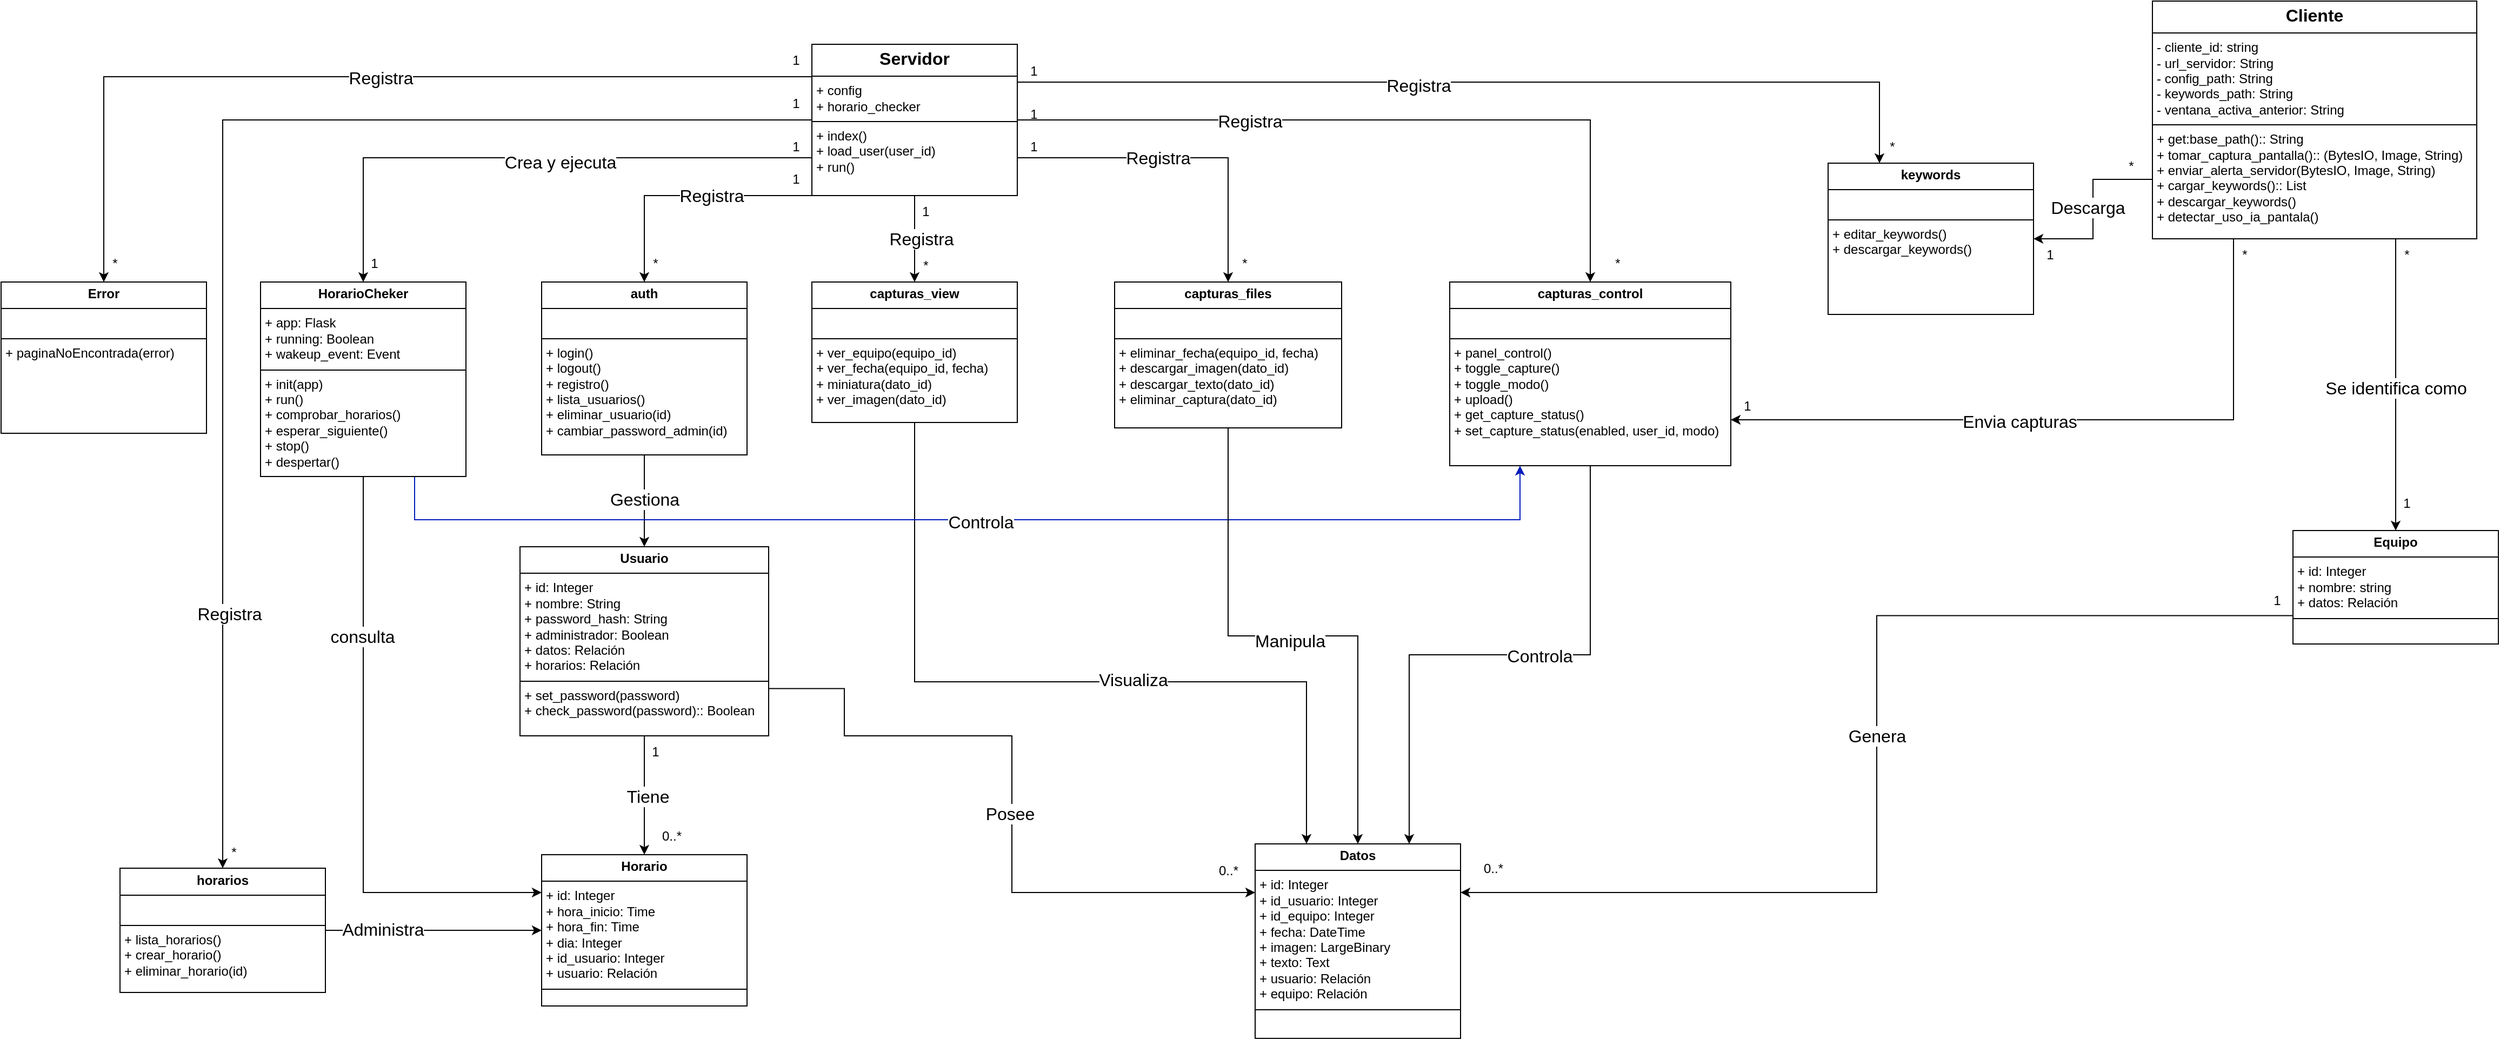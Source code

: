 <mxfile version="26.1.1" pages="7">
  <diagram name="clases" id="21djGFDpqgZX8MfGkmZm">
    <mxGraphModel dx="4412" dy="2110" grid="1" gridSize="10" guides="1" tooltips="1" connect="1" arrows="1" fold="1" page="1" pageScale="1" pageWidth="827" pageHeight="1169" math="0" shadow="0">
      <root>
        <mxCell id="0" />
        <mxCell id="1" parent="0" />
        <mxCell id="416YpF4UrHiT8cUI0U-P-23" style="edgeStyle=orthogonalEdgeStyle;rounded=0;orthogonalLoop=1;jettySize=auto;html=1;exitX=0.5;exitY=1;exitDx=0;exitDy=0;entryX=0.5;entryY=0;entryDx=0;entryDy=0;" edge="1" parent="1" source="416YpF4UrHiT8cUI0U-P-1" target="416YpF4UrHiT8cUI0U-P-2">
          <mxGeometry relative="1" as="geometry" />
        </mxCell>
        <mxCell id="416YpF4UrHiT8cUI0U-P-24" value="Gestiona" style="edgeLabel;html=1;align=center;verticalAlign=middle;resizable=0;points=[];fontSize=16;" vertex="1" connectable="0" parent="416YpF4UrHiT8cUI0U-P-23">
          <mxGeometry x="-0.036" relative="1" as="geometry">
            <mxPoint as="offset" />
          </mxGeometry>
        </mxCell>
        <mxCell id="416YpF4UrHiT8cUI0U-P-1" value="&lt;p style=&quot;margin:0px;margin-top:4px;text-align:center;&quot;&gt;&lt;b&gt;auth&lt;/b&gt;&lt;/p&gt;&lt;hr size=&quot;1&quot; style=&quot;border-style:solid;&quot;&gt;&lt;p style=&quot;margin:0px;margin-left:4px;&quot;&gt;&lt;br&gt;&lt;/p&gt;&lt;hr size=&quot;1&quot; style=&quot;border-style:solid;&quot;&gt;&lt;p style=&quot;margin:0px;margin-left:4px;&quot;&gt;+ login()&lt;br&gt;+ logout()&lt;/p&gt;&lt;p style=&quot;margin:0px;margin-left:4px;&quot;&gt;+ registro()&lt;/p&gt;&lt;p style=&quot;margin:0px;margin-left:4px;&quot;&gt;+ lista_usuarios()&lt;/p&gt;&lt;p style=&quot;margin:0px;margin-left:4px;&quot;&gt;+ eliminar_usuario(id)&lt;/p&gt;&lt;p style=&quot;margin:0px;margin-left:4px;&quot;&gt;+ cambiar_password_admin(id)&lt;/p&gt;" style="verticalAlign=top;align=left;overflow=fill;html=1;whiteSpace=wrap;" vertex="1" parent="1">
          <mxGeometry x="420" y="290" width="190" height="160" as="geometry" />
        </mxCell>
        <mxCell id="416YpF4UrHiT8cUI0U-P-25" style="edgeStyle=orthogonalEdgeStyle;rounded=0;orthogonalLoop=1;jettySize=auto;html=1;exitX=0.5;exitY=1;exitDx=0;exitDy=0;entryX=0.5;entryY=0;entryDx=0;entryDy=0;" edge="1" parent="1" source="416YpF4UrHiT8cUI0U-P-2" target="416YpF4UrHiT8cUI0U-P-7">
          <mxGeometry relative="1" as="geometry" />
        </mxCell>
        <mxCell id="416YpF4UrHiT8cUI0U-P-26" value="Tiene" style="edgeLabel;html=1;align=center;verticalAlign=middle;resizable=0;points=[];fontSize=16;" vertex="1" connectable="0" parent="416YpF4UrHiT8cUI0U-P-25">
          <mxGeometry x="0.012" y="3" relative="1" as="geometry">
            <mxPoint as="offset" />
          </mxGeometry>
        </mxCell>
        <mxCell id="yHtsu-UgaUZLh0qpnNcU-29" style="edgeStyle=orthogonalEdgeStyle;rounded=0;orthogonalLoop=1;jettySize=auto;html=1;exitX=1;exitY=0.75;exitDx=0;exitDy=0;entryX=0;entryY=0.25;entryDx=0;entryDy=0;" edge="1" parent="1" source="416YpF4UrHiT8cUI0U-P-2" target="416YpF4UrHiT8cUI0U-P-16">
          <mxGeometry relative="1" as="geometry">
            <Array as="points">
              <mxPoint x="700" y="666" />
              <mxPoint x="700" y="710" />
              <mxPoint x="855" y="710" />
              <mxPoint x="855" y="855" />
            </Array>
          </mxGeometry>
        </mxCell>
        <mxCell id="yHtsu-UgaUZLh0qpnNcU-30" value="&lt;font style=&quot;font-size: 16px;&quot;&gt;Posee&lt;/font&gt;" style="edgeLabel;html=1;align=center;verticalAlign=middle;resizable=0;points=[];" vertex="1" connectable="0" parent="yHtsu-UgaUZLh0qpnNcU-29">
          <mxGeometry x="0.065" y="-2" relative="1" as="geometry">
            <mxPoint as="offset" />
          </mxGeometry>
        </mxCell>
        <mxCell id="416YpF4UrHiT8cUI0U-P-2" value="&lt;p style=&quot;margin:0px;margin-top:4px;text-align:center;&quot;&gt;&lt;b&gt;Usuario&lt;/b&gt;&lt;/p&gt;&lt;hr size=&quot;1&quot; style=&quot;border-style:solid;&quot;&gt;&lt;p style=&quot;margin:0px;margin-left:4px;&quot;&gt;+ id: Integer&lt;br&gt;+ nombre: String&lt;/p&gt;&lt;p style=&quot;margin:0px;margin-left:4px;&quot;&gt;+ password_hash: String&lt;/p&gt;&lt;p style=&quot;margin:0px;margin-left:4px;&quot;&gt;+ administrador: Boolean&lt;/p&gt;&lt;p style=&quot;margin:0px;margin-left:4px;&quot;&gt;+ datos: Relación&lt;/p&gt;&lt;p style=&quot;margin:0px;margin-left:4px;&quot;&gt;+ horarios: Relación&amp;nbsp;&lt;/p&gt;&lt;hr size=&quot;1&quot; style=&quot;border-style:solid;&quot;&gt;&lt;p style=&quot;margin:0px;margin-left:4px;&quot;&gt;+ set_password(password)&lt;br&gt;+ check_password(password):: Boolean&lt;/p&gt;" style="verticalAlign=top;align=left;overflow=fill;html=1;whiteSpace=wrap;" vertex="1" parent="1">
          <mxGeometry x="400" y="535" width="230" height="175" as="geometry" />
        </mxCell>
        <mxCell id="416YpF4UrHiT8cUI0U-P-19" style="edgeStyle=orthogonalEdgeStyle;rounded=0;orthogonalLoop=1;jettySize=auto;html=1;exitX=0;exitY=1;exitDx=0;exitDy=0;entryX=0.5;entryY=0;entryDx=0;entryDy=0;" edge="1" parent="1" source="416YpF4UrHiT8cUI0U-P-3" target="416YpF4UrHiT8cUI0U-P-1">
          <mxGeometry relative="1" as="geometry">
            <Array as="points">
              <mxPoint x="515" y="210" />
            </Array>
          </mxGeometry>
        </mxCell>
        <mxCell id="416YpF4UrHiT8cUI0U-P-22" value="Registra" style="edgeLabel;html=1;align=center;verticalAlign=middle;resizable=0;points=[];fontSize=16;" vertex="1" connectable="0" parent="416YpF4UrHiT8cUI0U-P-19">
          <mxGeometry x="-0.203" relative="1" as="geometry">
            <mxPoint as="offset" />
          </mxGeometry>
        </mxCell>
        <mxCell id="416YpF4UrHiT8cUI0U-P-20" style="edgeStyle=orthogonalEdgeStyle;rounded=0;orthogonalLoop=1;jettySize=auto;html=1;entryX=0.5;entryY=0;entryDx=0;entryDy=0;exitX=0;exitY=0.207;exitDx=0;exitDy=0;exitPerimeter=0;" edge="1" parent="1" source="416YpF4UrHiT8cUI0U-P-3" target="416YpF4UrHiT8cUI0U-P-4">
          <mxGeometry relative="1" as="geometry">
            <mxPoint x="860" y="140" as="sourcePoint" />
            <Array as="points">
              <mxPoint x="670" y="100" />
              <mxPoint x="15" y="100" />
            </Array>
          </mxGeometry>
        </mxCell>
        <mxCell id="416YpF4UrHiT8cUI0U-P-21" value="Registra" style="edgeLabel;html=1;align=center;verticalAlign=middle;resizable=0;points=[];fontSize=16;" vertex="1" connectable="0" parent="416YpF4UrHiT8cUI0U-P-20">
          <mxGeometry x="-0.053" y="1" relative="1" as="geometry">
            <mxPoint as="offset" />
          </mxGeometry>
        </mxCell>
        <mxCell id="416YpF4UrHiT8cUI0U-P-27" style="edgeStyle=orthogonalEdgeStyle;rounded=0;orthogonalLoop=1;jettySize=auto;html=1;exitX=0;exitY=0.75;exitDx=0;exitDy=0;entryX=0.5;entryY=0;entryDx=0;entryDy=0;" edge="1" parent="1" source="416YpF4UrHiT8cUI0U-P-3" target="416YpF4UrHiT8cUI0U-P-9">
          <mxGeometry relative="1" as="geometry" />
        </mxCell>
        <mxCell id="416YpF4UrHiT8cUI0U-P-28" value="Crea y ejecuta" style="edgeLabel;html=1;align=center;verticalAlign=middle;resizable=0;points=[];fontSize=16;" vertex="1" connectable="0" parent="416YpF4UrHiT8cUI0U-P-27">
          <mxGeometry x="-0.124" y="4" relative="1" as="geometry">
            <mxPoint x="-1" as="offset" />
          </mxGeometry>
        </mxCell>
        <mxCell id="yHtsu-UgaUZLh0qpnNcU-1" style="edgeStyle=orthogonalEdgeStyle;rounded=0;orthogonalLoop=1;jettySize=auto;html=1;exitX=0;exitY=0.5;exitDx=0;exitDy=0;entryX=0.5;entryY=0;entryDx=0;entryDy=0;" edge="1" parent="1" source="416YpF4UrHiT8cUI0U-P-3" target="416YpF4UrHiT8cUI0U-P-8">
          <mxGeometry relative="1" as="geometry" />
        </mxCell>
        <mxCell id="yHtsu-UgaUZLh0qpnNcU-2" value="&lt;font style=&quot;font-size: 16px;&quot;&gt;Registra&lt;/font&gt;" style="edgeLabel;html=1;align=center;verticalAlign=middle;resizable=0;points=[];" vertex="1" connectable="0" parent="yHtsu-UgaUZLh0qpnNcU-1">
          <mxGeometry x="0.619" y="6" relative="1" as="geometry">
            <mxPoint as="offset" />
          </mxGeometry>
        </mxCell>
        <mxCell id="yHtsu-UgaUZLh0qpnNcU-6" style="edgeStyle=orthogonalEdgeStyle;rounded=0;orthogonalLoop=1;jettySize=auto;html=1;exitX=1;exitY=0.25;exitDx=0;exitDy=0;entryX=0.25;entryY=0;entryDx=0;entryDy=0;" edge="1" parent="1" source="416YpF4UrHiT8cUI0U-P-3" target="416YpF4UrHiT8cUI0U-P-10">
          <mxGeometry relative="1" as="geometry" />
        </mxCell>
        <mxCell id="yHtsu-UgaUZLh0qpnNcU-7" value="&lt;font style=&quot;font-size: 16px;&quot;&gt;Registra&lt;/font&gt;" style="edgeLabel;html=1;align=center;verticalAlign=middle;resizable=0;points=[];" vertex="1" connectable="0" parent="yHtsu-UgaUZLh0qpnNcU-6">
          <mxGeometry x="-0.15" y="-2" relative="1" as="geometry">
            <mxPoint y="1" as="offset" />
          </mxGeometry>
        </mxCell>
        <mxCell id="yHtsu-UgaUZLh0qpnNcU-15" style="edgeStyle=orthogonalEdgeStyle;rounded=0;orthogonalLoop=1;jettySize=auto;html=1;exitX=0.5;exitY=1;exitDx=0;exitDy=0;entryX=0.5;entryY=0;entryDx=0;entryDy=0;" edge="1" parent="1" source="416YpF4UrHiT8cUI0U-P-3" target="416YpF4UrHiT8cUI0U-P-5">
          <mxGeometry relative="1" as="geometry" />
        </mxCell>
        <mxCell id="yHtsu-UgaUZLh0qpnNcU-21" value="&lt;font style=&quot;font-size: 16px;&quot;&gt;Registra&lt;/font&gt;" style="edgeLabel;html=1;align=center;verticalAlign=middle;resizable=0;points=[];" vertex="1" connectable="0" parent="yHtsu-UgaUZLh0qpnNcU-15">
          <mxGeometry x="-0.008" y="6" relative="1" as="geometry">
            <mxPoint as="offset" />
          </mxGeometry>
        </mxCell>
        <mxCell id="yHtsu-UgaUZLh0qpnNcU-17" style="edgeStyle=orthogonalEdgeStyle;rounded=0;orthogonalLoop=1;jettySize=auto;html=1;exitX=1;exitY=0.5;exitDx=0;exitDy=0;entryX=0.5;entryY=0;entryDx=0;entryDy=0;" edge="1" parent="1" source="416YpF4UrHiT8cUI0U-P-3" target="416YpF4UrHiT8cUI0U-P-18">
          <mxGeometry relative="1" as="geometry" />
        </mxCell>
        <mxCell id="yHtsu-UgaUZLh0qpnNcU-19" value="&lt;font style=&quot;font-size: 16px;&quot;&gt;Registra&lt;/font&gt;" style="edgeLabel;html=1;align=center;verticalAlign=middle;resizable=0;points=[];" vertex="1" connectable="0" parent="yHtsu-UgaUZLh0qpnNcU-17">
          <mxGeometry x="-0.367" y="-1" relative="1" as="geometry">
            <mxPoint as="offset" />
          </mxGeometry>
        </mxCell>
        <mxCell id="yHtsu-UgaUZLh0qpnNcU-18" style="edgeStyle=orthogonalEdgeStyle;rounded=0;orthogonalLoop=1;jettySize=auto;html=1;exitX=1;exitY=0.75;exitDx=0;exitDy=0;entryX=0.5;entryY=0;entryDx=0;entryDy=0;" edge="1" parent="1" source="416YpF4UrHiT8cUI0U-P-3" target="416YpF4UrHiT8cUI0U-P-14">
          <mxGeometry relative="1" as="geometry" />
        </mxCell>
        <mxCell id="yHtsu-UgaUZLh0qpnNcU-20" value="&lt;font style=&quot;font-size: 16px;&quot;&gt;Registra&lt;/font&gt;" style="edgeLabel;html=1;align=center;verticalAlign=middle;resizable=0;points=[];" vertex="1" connectable="0" parent="yHtsu-UgaUZLh0qpnNcU-18">
          <mxGeometry x="-0.164" relative="1" as="geometry">
            <mxPoint as="offset" />
          </mxGeometry>
        </mxCell>
        <mxCell id="416YpF4UrHiT8cUI0U-P-3" value="&lt;p style=&quot;margin:0px;margin-top:4px;text-align:center;&quot;&gt;&lt;b&gt;&lt;font style=&quot;font-size: 16px;&quot;&gt;Servidor&lt;/font&gt;&lt;/b&gt;&lt;/p&gt;&lt;hr size=&quot;1&quot; style=&quot;border-style:solid;&quot;&gt;&lt;p style=&quot;margin:0px;margin-left:4px;&quot;&gt;+ config&lt;br&gt;+ horario_checker&lt;/p&gt;&lt;hr size=&quot;1&quot; style=&quot;border-style:solid;&quot;&gt;&lt;p style=&quot;margin:0px;margin-left:4px;&quot;&gt;+ index()&lt;br&gt;+ load_user(user_id)&lt;/p&gt;&lt;p style=&quot;margin:0px;margin-left:4px;&quot;&gt;+ run()&lt;/p&gt;" style="verticalAlign=top;align=left;overflow=fill;html=1;whiteSpace=wrap;" vertex="1" parent="1">
          <mxGeometry x="670" y="70" width="190" height="140" as="geometry" />
        </mxCell>
        <mxCell id="416YpF4UrHiT8cUI0U-P-4" value="&lt;p style=&quot;margin:0px;margin-top:4px;text-align:center;&quot;&gt;&lt;b&gt;Error&lt;/b&gt;&lt;/p&gt;&lt;hr size=&quot;1&quot; style=&quot;border-style:solid;&quot;&gt;&lt;p style=&quot;margin:0px;margin-left:4px;&quot;&gt;&lt;br&gt;&lt;/p&gt;&lt;hr size=&quot;1&quot; style=&quot;border-style:solid;&quot;&gt;&lt;p style=&quot;margin:0px;margin-left:4px;&quot;&gt;+ paginaNoEncontrada(error)&lt;/p&gt;" style="verticalAlign=top;align=left;overflow=fill;html=1;whiteSpace=wrap;" vertex="1" parent="1">
          <mxGeometry x="-80" y="290" width="190" height="140" as="geometry" />
        </mxCell>
        <mxCell id="yHtsu-UgaUZLh0qpnNcU-26" style="edgeStyle=orthogonalEdgeStyle;rounded=0;orthogonalLoop=1;jettySize=auto;html=1;exitX=0.5;exitY=1;exitDx=0;exitDy=0;entryX=0.25;entryY=0;entryDx=0;entryDy=0;" edge="1" parent="1" source="416YpF4UrHiT8cUI0U-P-5" target="416YpF4UrHiT8cUI0U-P-16">
          <mxGeometry relative="1" as="geometry">
            <Array as="points">
              <mxPoint x="765" y="660" />
              <mxPoint x="1128" y="660" />
            </Array>
          </mxGeometry>
        </mxCell>
        <mxCell id="yHtsu-UgaUZLh0qpnNcU-28" value="&lt;font style=&quot;font-size: 16px;&quot;&gt;Visualiza&lt;/font&gt;" style="edgeLabel;html=1;align=center;verticalAlign=middle;resizable=0;points=[];" vertex="1" connectable="0" parent="yHtsu-UgaUZLh0qpnNcU-26">
          <mxGeometry x="0.173" y="2" relative="1" as="geometry">
            <mxPoint as="offset" />
          </mxGeometry>
        </mxCell>
        <mxCell id="416YpF4UrHiT8cUI0U-P-5" value="&lt;p style=&quot;margin:0px;margin-top:4px;text-align:center;&quot;&gt;&lt;b&gt;capturas_view&lt;/b&gt;&lt;/p&gt;&lt;hr size=&quot;1&quot; style=&quot;border-style:solid;&quot;&gt;&lt;p style=&quot;margin:0px;margin-left:4px;&quot;&gt;&lt;br&gt;&lt;/p&gt;&lt;hr size=&quot;1&quot; style=&quot;border-style:solid;&quot;&gt;&lt;p style=&quot;margin:0px;margin-left:4px;&quot;&gt;+ ver_equipo(equipo_id)&lt;br&gt;+ ver_fecha(equipo_id, fecha)&lt;/p&gt;&lt;p style=&quot;margin:0px;margin-left:4px;&quot;&gt;+ miniatura(dato_id)&lt;/p&gt;&lt;p style=&quot;margin:0px;margin-left:4px;&quot;&gt;+ ver_imagen(dato_id)&lt;/p&gt;" style="verticalAlign=top;align=left;overflow=fill;html=1;whiteSpace=wrap;" vertex="1" parent="1">
          <mxGeometry x="670" y="290" width="190" height="130" as="geometry" />
        </mxCell>
        <mxCell id="yHtsu-UgaUZLh0qpnNcU-10" style="edgeStyle=orthogonalEdgeStyle;rounded=0;orthogonalLoop=1;jettySize=auto;html=1;exitX=0.75;exitY=1;exitDx=0;exitDy=0;entryX=0.5;entryY=0;entryDx=0;entryDy=0;" edge="1" parent="1" source="416YpF4UrHiT8cUI0U-P-6" target="416YpF4UrHiT8cUI0U-P-11">
          <mxGeometry relative="1" as="geometry" />
        </mxCell>
        <mxCell id="yHtsu-UgaUZLh0qpnNcU-11" value="&lt;font style=&quot;font-size: 16px;&quot;&gt;Se identifica como&lt;/font&gt;" style="edgeLabel;html=1;align=center;verticalAlign=middle;resizable=0;points=[];" vertex="1" connectable="0" parent="yHtsu-UgaUZLh0qpnNcU-10">
          <mxGeometry x="0.02" relative="1" as="geometry">
            <mxPoint as="offset" />
          </mxGeometry>
        </mxCell>
        <mxCell id="yHtsu-UgaUZLh0qpnNcU-32" style="edgeStyle=orthogonalEdgeStyle;rounded=0;orthogonalLoop=1;jettySize=auto;html=1;exitX=0;exitY=0.75;exitDx=0;exitDy=0;entryX=1;entryY=0.5;entryDx=0;entryDy=0;" edge="1" parent="1" source="416YpF4UrHiT8cUI0U-P-6" target="416YpF4UrHiT8cUI0U-P-10">
          <mxGeometry relative="1" as="geometry" />
        </mxCell>
        <mxCell id="yHtsu-UgaUZLh0qpnNcU-33" value="&lt;font style=&quot;font-size: 16px;&quot;&gt;Descarga&lt;/font&gt;" style="edgeLabel;html=1;align=center;verticalAlign=middle;resizable=0;points=[];" vertex="1" connectable="0" parent="yHtsu-UgaUZLh0qpnNcU-32">
          <mxGeometry x="-0.027" y="-5" relative="1" as="geometry">
            <mxPoint as="offset" />
          </mxGeometry>
        </mxCell>
        <mxCell id="yHtsu-UgaUZLh0qpnNcU-35" style="edgeStyle=orthogonalEdgeStyle;rounded=0;orthogonalLoop=1;jettySize=auto;html=1;exitX=0.25;exitY=1;exitDx=0;exitDy=0;entryX=1;entryY=0.75;entryDx=0;entryDy=0;" edge="1" parent="1" source="416YpF4UrHiT8cUI0U-P-6" target="416YpF4UrHiT8cUI0U-P-18">
          <mxGeometry relative="1" as="geometry" />
        </mxCell>
        <mxCell id="yHtsu-UgaUZLh0qpnNcU-36" value="&lt;font style=&quot;font-size: 16px;&quot;&gt;Envia capturas&lt;/font&gt;" style="edgeLabel;html=1;align=center;verticalAlign=middle;resizable=0;points=[];" vertex="1" connectable="0" parent="yHtsu-UgaUZLh0qpnNcU-35">
          <mxGeometry x="0.158" y="1" relative="1" as="geometry">
            <mxPoint as="offset" />
          </mxGeometry>
        </mxCell>
        <mxCell id="416YpF4UrHiT8cUI0U-P-6" value="&lt;p style=&quot;margin:0px;margin-top:4px;text-align:center;&quot;&gt;&lt;b&gt;&lt;font style=&quot;font-size: 16px;&quot;&gt;Cliente&lt;/font&gt;&lt;/b&gt;&lt;/p&gt;&lt;hr size=&quot;1&quot; style=&quot;border-style:solid;&quot;&gt;&lt;p style=&quot;margin:0px;margin-left:4px;&quot;&gt;- cliente_id: string&lt;br&gt;- url_servidor: String&lt;/p&gt;&lt;p style=&quot;margin:0px;margin-left:4px;&quot;&gt;- config_path: String&lt;/p&gt;&lt;p style=&quot;margin:0px;margin-left:4px;&quot;&gt;- keywords_path: String&lt;/p&gt;&lt;p style=&quot;margin:0px;margin-left:4px;&quot;&gt;- ventana_activa_anterior: String&lt;/p&gt;&lt;hr size=&quot;1&quot; style=&quot;border-style:solid;&quot;&gt;&lt;p style=&quot;margin:0px;margin-left:4px;&quot;&gt;+ get:base_path():: String&lt;br&gt;+ tomar_captura_pantalla():: (BytesIO, Image, String)&lt;/p&gt;&lt;p style=&quot;margin:0px;margin-left:4px;&quot;&gt;+ enviar_alerta_servidor&lt;span style=&quot;background-color: transparent; color: light-dark(rgb(0, 0, 0), rgb(255, 255, 255));&quot;&gt;(BytesIO, Image, String)&lt;/span&gt;&lt;/p&gt;&lt;p style=&quot;margin:0px;margin-left:4px;&quot;&gt;+ cargar_keywords():: List&lt;/p&gt;&lt;p style=&quot;margin:0px;margin-left:4px;&quot;&gt;+ descargar_keywords()&lt;/p&gt;&lt;p style=&quot;margin:0px;margin-left:4px;&quot;&gt;+ detectar_uso_ia_pantala()&lt;/p&gt;" style="verticalAlign=top;align=left;overflow=fill;html=1;whiteSpace=wrap;" vertex="1" parent="1">
          <mxGeometry x="1910" y="30" width="300" height="220" as="geometry" />
        </mxCell>
        <mxCell id="416YpF4UrHiT8cUI0U-P-7" value="&lt;p style=&quot;margin:0px;margin-top:4px;text-align:center;&quot;&gt;&lt;b&gt;Horario&lt;/b&gt;&lt;/p&gt;&lt;hr size=&quot;1&quot; style=&quot;border-style:solid;&quot;&gt;&lt;p style=&quot;margin:0px;margin-left:4px;&quot;&gt;+ id: Integer&lt;br&gt;+ hora_inicio: Time&lt;/p&gt;&lt;p style=&quot;margin:0px;margin-left:4px;&quot;&gt;+ hora_fin: Time&lt;/p&gt;&lt;p style=&quot;margin:0px;margin-left:4px;&quot;&gt;+ dia: Integer&lt;/p&gt;&lt;p style=&quot;margin:0px;margin-left:4px;&quot;&gt;+ id_usuario: Integer&lt;/p&gt;&lt;p style=&quot;margin:0px;margin-left:4px;&quot;&gt;+ usuario: Relación&lt;/p&gt;&lt;hr size=&quot;1&quot; style=&quot;border-style:solid;&quot;&gt;&lt;p style=&quot;margin:0px;margin-left:4px;&quot;&gt;&lt;br&gt;&lt;/p&gt;" style="verticalAlign=top;align=left;overflow=fill;html=1;whiteSpace=wrap;" vertex="1" parent="1">
          <mxGeometry x="420" y="820" width="190" height="140" as="geometry" />
        </mxCell>
        <mxCell id="yHtsu-UgaUZLh0qpnNcU-3" style="edgeStyle=orthogonalEdgeStyle;rounded=0;orthogonalLoop=1;jettySize=auto;html=1;exitX=1;exitY=0.5;exitDx=0;exitDy=0;entryX=0;entryY=0.5;entryDx=0;entryDy=0;" edge="1" parent="1" source="416YpF4UrHiT8cUI0U-P-8" target="416YpF4UrHiT8cUI0U-P-7">
          <mxGeometry relative="1" as="geometry" />
        </mxCell>
        <mxCell id="yHtsu-UgaUZLh0qpnNcU-4" value="&lt;font style=&quot;font-size: 16px;&quot;&gt;Administra&lt;/font&gt;" style="edgeLabel;html=1;align=center;verticalAlign=middle;resizable=0;points=[];" vertex="1" connectable="0" parent="yHtsu-UgaUZLh0qpnNcU-3">
          <mxGeometry x="-0.476" y="1" relative="1" as="geometry">
            <mxPoint as="offset" />
          </mxGeometry>
        </mxCell>
        <mxCell id="416YpF4UrHiT8cUI0U-P-8" value="&lt;p style=&quot;margin:0px;margin-top:4px;text-align:center;&quot;&gt;&lt;b&gt;horarios&lt;/b&gt;&lt;/p&gt;&lt;hr size=&quot;1&quot; style=&quot;border-style:solid;&quot;&gt;&lt;p style=&quot;margin:0px;margin-left:4px;&quot;&gt;&lt;br&gt;&lt;/p&gt;&lt;hr size=&quot;1&quot; style=&quot;border-style:solid;&quot;&gt;&lt;p style=&quot;margin:0px;margin-left:4px;&quot;&gt;+ lista_horarios()&lt;br&gt;+ crear_horario()&lt;/p&gt;&lt;p style=&quot;margin:0px;margin-left:4px;&quot;&gt;+ eliminar_horario(id)&lt;/p&gt;" style="verticalAlign=top;align=left;overflow=fill;html=1;whiteSpace=wrap;" vertex="1" parent="1">
          <mxGeometry x="30" y="832.5" width="190" height="115" as="geometry" />
        </mxCell>
        <mxCell id="416YpF4UrHiT8cUI0U-P-29" style="edgeStyle=orthogonalEdgeStyle;rounded=0;orthogonalLoop=1;jettySize=auto;html=1;exitX=0.5;exitY=1;exitDx=0;exitDy=0;entryX=0;entryY=0.25;entryDx=0;entryDy=0;" edge="1" parent="1" source="416YpF4UrHiT8cUI0U-P-9" target="416YpF4UrHiT8cUI0U-P-7">
          <mxGeometry relative="1" as="geometry" />
        </mxCell>
        <mxCell id="416YpF4UrHiT8cUI0U-P-30" value="&lt;font style=&quot;font-size: 16px;&quot;&gt;consulta&lt;/font&gt;" style="edgeLabel;html=1;align=center;verticalAlign=middle;resizable=0;points=[];" vertex="1" connectable="0" parent="416YpF4UrHiT8cUI0U-P-29">
          <mxGeometry x="-0.461" relative="1" as="geometry">
            <mxPoint x="-1" as="offset" />
          </mxGeometry>
        </mxCell>
        <mxCell id="yHtsu-UgaUZLh0qpnNcU-37" style="edgeStyle=orthogonalEdgeStyle;rounded=0;orthogonalLoop=1;jettySize=auto;html=1;exitX=0.75;exitY=1;exitDx=0;exitDy=0;entryX=0.25;entryY=1;entryDx=0;entryDy=0;fillColor=#0050ef;strokeColor=#001DBC;" edge="1" parent="1" source="416YpF4UrHiT8cUI0U-P-9" target="416YpF4UrHiT8cUI0U-P-18">
          <mxGeometry relative="1" as="geometry">
            <Array as="points">
              <mxPoint x="302" y="510" />
              <mxPoint x="1325" y="510" />
            </Array>
          </mxGeometry>
        </mxCell>
        <mxCell id="yHtsu-UgaUZLh0qpnNcU-38" value="&lt;font style=&quot;font-size: 16px;&quot;&gt;Controla&lt;/font&gt;" style="edgeLabel;html=1;align=center;verticalAlign=middle;resizable=0;points=[];" vertex="1" connectable="0" parent="yHtsu-UgaUZLh0qpnNcU-37">
          <mxGeometry x="0.013" y="-2" relative="1" as="geometry">
            <mxPoint as="offset" />
          </mxGeometry>
        </mxCell>
        <mxCell id="416YpF4UrHiT8cUI0U-P-9" value="&lt;p style=&quot;margin:0px;margin-top:4px;text-align:center;&quot;&gt;&lt;b&gt;HorarioCheker&lt;/b&gt;&lt;/p&gt;&lt;hr size=&quot;1&quot; style=&quot;border-style:solid;&quot;&gt;&lt;p style=&quot;margin:0px;margin-left:4px;&quot;&gt;+ app: Flask&lt;br&gt;+ running: Boolean&lt;/p&gt;&lt;p style=&quot;margin:0px;margin-left:4px;&quot;&gt;+ wakeup_event: Event&lt;/p&gt;&lt;hr size=&quot;1&quot; style=&quot;border-style:solid;&quot;&gt;&lt;p style=&quot;margin:0px;margin-left:4px;&quot;&gt;+ init(app)&lt;br&gt;+ run()&lt;/p&gt;&lt;p style=&quot;margin:0px;margin-left:4px;&quot;&gt;+ comprobar_horarios()&lt;/p&gt;&lt;p style=&quot;margin:0px;margin-left:4px;&quot;&gt;+ esperar_siguiente()&lt;/p&gt;&lt;p style=&quot;margin:0px;margin-left:4px;&quot;&gt;+ stop()&lt;/p&gt;&lt;p style=&quot;margin:0px;margin-left:4px;&quot;&gt;+ despertar()&lt;/p&gt;" style="verticalAlign=top;align=left;overflow=fill;html=1;whiteSpace=wrap;" vertex="1" parent="1">
          <mxGeometry x="160" y="290" width="190" height="180" as="geometry" />
        </mxCell>
        <mxCell id="416YpF4UrHiT8cUI0U-P-10" value="&lt;p style=&quot;margin:0px;margin-top:4px;text-align:center;&quot;&gt;&lt;b&gt;keywords&lt;/b&gt;&lt;/p&gt;&lt;hr size=&quot;1&quot; style=&quot;border-style:solid;&quot;&gt;&lt;p style=&quot;margin:0px;margin-left:4px;&quot;&gt;&lt;br&gt;&lt;/p&gt;&lt;hr size=&quot;1&quot; style=&quot;border-style:solid;&quot;&gt;&lt;p style=&quot;margin:0px;margin-left:4px;&quot;&gt;+ editar_keywords()&lt;br&gt;+ descargar_keywords()&lt;/p&gt;" style="verticalAlign=top;align=left;overflow=fill;html=1;whiteSpace=wrap;" vertex="1" parent="1">
          <mxGeometry x="1610" y="180" width="190" height="140" as="geometry" />
        </mxCell>
        <mxCell id="yHtsu-UgaUZLh0qpnNcU-13" style="edgeStyle=orthogonalEdgeStyle;rounded=0;orthogonalLoop=1;jettySize=auto;html=1;exitX=0;exitY=0.75;exitDx=0;exitDy=0;entryX=1;entryY=0.25;entryDx=0;entryDy=0;" edge="1" parent="1" source="416YpF4UrHiT8cUI0U-P-11" target="416YpF4UrHiT8cUI0U-P-16">
          <mxGeometry relative="1" as="geometry" />
        </mxCell>
        <mxCell id="yHtsu-UgaUZLh0qpnNcU-14" value="&lt;font style=&quot;font-size: 16px;&quot;&gt;Genera&lt;/font&gt;" style="edgeLabel;html=1;align=center;verticalAlign=middle;resizable=0;points=[];" vertex="1" connectable="0" parent="yHtsu-UgaUZLh0qpnNcU-13">
          <mxGeometry x="0.252" relative="1" as="geometry">
            <mxPoint x="1" y="-145" as="offset" />
          </mxGeometry>
        </mxCell>
        <mxCell id="416YpF4UrHiT8cUI0U-P-11" value="&lt;p style=&quot;margin:0px;margin-top:4px;text-align:center;&quot;&gt;&lt;b&gt;Equipo&lt;/b&gt;&lt;/p&gt;&lt;hr size=&quot;1&quot; style=&quot;border-style:solid;&quot;&gt;&lt;p style=&quot;margin:0px;margin-left:4px;&quot;&gt;+ id: Integer&lt;br&gt;+ nombre: string&lt;/p&gt;&lt;p style=&quot;margin:0px;margin-left:4px;&quot;&gt;+ datos: Relación&lt;/p&gt;&lt;hr size=&quot;1&quot; style=&quot;border-style:solid;&quot;&gt;&lt;p style=&quot;margin:0px;margin-left:4px;&quot;&gt;&lt;br&gt;&lt;/p&gt;" style="verticalAlign=top;align=left;overflow=fill;html=1;whiteSpace=wrap;" vertex="1" parent="1">
          <mxGeometry x="2040" y="520" width="190" height="105" as="geometry" />
        </mxCell>
        <mxCell id="yHtsu-UgaUZLh0qpnNcU-24" style="edgeStyle=orthogonalEdgeStyle;rounded=0;orthogonalLoop=1;jettySize=auto;html=1;exitX=0.5;exitY=1;exitDx=0;exitDy=0;entryX=0.5;entryY=0;entryDx=0;entryDy=0;" edge="1" parent="1" source="416YpF4UrHiT8cUI0U-P-14" target="416YpF4UrHiT8cUI0U-P-16">
          <mxGeometry relative="1" as="geometry" />
        </mxCell>
        <mxCell id="yHtsu-UgaUZLh0qpnNcU-25" value="&lt;font style=&quot;font-size: 16px;&quot;&gt;Manipula&lt;/font&gt;" style="edgeLabel;html=1;align=center;verticalAlign=middle;resizable=0;points=[];" vertex="1" connectable="0" parent="yHtsu-UgaUZLh0qpnNcU-24">
          <mxGeometry x="-0.015" y="-4" relative="1" as="geometry">
            <mxPoint x="1" as="offset" />
          </mxGeometry>
        </mxCell>
        <mxCell id="416YpF4UrHiT8cUI0U-P-14" value="&lt;p style=&quot;margin:0px;margin-top:4px;text-align:center;&quot;&gt;&lt;b&gt;capturas_files&lt;/b&gt;&lt;/p&gt;&lt;hr size=&quot;1&quot; style=&quot;border-style:solid;&quot;&gt;&lt;p style=&quot;margin:0px;margin-left:4px;&quot;&gt;&lt;br&gt;&lt;/p&gt;&lt;hr size=&quot;1&quot; style=&quot;border-style:solid;&quot;&gt;&lt;p style=&quot;margin:0px;margin-left:4px;&quot;&gt;+ eliminar_fecha(equipo_id, fecha)&lt;br&gt;+ descargar_imagen(dato_id)&lt;/p&gt;&lt;p style=&quot;margin:0px;margin-left:4px;&quot;&gt;+ descargar_texto(dato_id)&lt;/p&gt;&lt;p style=&quot;margin:0px;margin-left:4px;&quot;&gt;+ eliminar_captura(dato_id)&lt;/p&gt;" style="verticalAlign=top;align=left;overflow=fill;html=1;whiteSpace=wrap;" vertex="1" parent="1">
          <mxGeometry x="950" y="290" width="210" height="135" as="geometry" />
        </mxCell>
        <mxCell id="416YpF4UrHiT8cUI0U-P-16" value="&lt;p style=&quot;margin:0px;margin-top:4px;text-align:center;&quot;&gt;&lt;b&gt;Datos&lt;/b&gt;&lt;/p&gt;&lt;hr size=&quot;1&quot; style=&quot;border-style:solid;&quot;&gt;&lt;p style=&quot;margin:0px;margin-left:4px;&quot;&gt;+ id: Integer&lt;br&gt;+ id_usuario: Integer&lt;/p&gt;&lt;p style=&quot;margin:0px;margin-left:4px;&quot;&gt;+ id_equipo: Integer&lt;/p&gt;&lt;p style=&quot;margin:0px;margin-left:4px;&quot;&gt;+ fecha: DateTime&lt;/p&gt;&lt;p style=&quot;margin:0px;margin-left:4px;&quot;&gt;+ imagen: LargeBinary&lt;/p&gt;&lt;p style=&quot;margin:0px;margin-left:4px;&quot;&gt;+ texto: Text&lt;/p&gt;&lt;p style=&quot;margin:0px;margin-left:4px;&quot;&gt;+ usuario: Relación&lt;/p&gt;&lt;p style=&quot;margin:0px;margin-left:4px;&quot;&gt;+ equipo: Relación&lt;/p&gt;&lt;hr size=&quot;1&quot; style=&quot;border-style:solid;&quot;&gt;&lt;p style=&quot;margin:0px;margin-left:4px;&quot;&gt;&lt;br&gt;&lt;/p&gt;" style="verticalAlign=top;align=left;overflow=fill;html=1;whiteSpace=wrap;" vertex="1" parent="1">
          <mxGeometry x="1080" y="810" width="190" height="180" as="geometry" />
        </mxCell>
        <mxCell id="yHtsu-UgaUZLh0qpnNcU-22" style="edgeStyle=orthogonalEdgeStyle;rounded=0;orthogonalLoop=1;jettySize=auto;html=1;exitX=0.5;exitY=1;exitDx=0;exitDy=0;entryX=0.75;entryY=0;entryDx=0;entryDy=0;" edge="1" parent="1" source="416YpF4UrHiT8cUI0U-P-18" target="416YpF4UrHiT8cUI0U-P-16">
          <mxGeometry relative="1" as="geometry" />
        </mxCell>
        <mxCell id="yHtsu-UgaUZLh0qpnNcU-23" value="&lt;font style=&quot;font-size: 16px;&quot;&gt;Controla&lt;/font&gt;" style="edgeLabel;html=1;align=center;verticalAlign=middle;resizable=0;points=[];" vertex="1" connectable="0" parent="yHtsu-UgaUZLh0qpnNcU-22">
          <mxGeometry x="-0.142" y="1" relative="1" as="geometry">
            <mxPoint as="offset" />
          </mxGeometry>
        </mxCell>
        <mxCell id="416YpF4UrHiT8cUI0U-P-18" value="&lt;p style=&quot;margin:0px;margin-top:4px;text-align:center;&quot;&gt;&lt;b&gt;capturas_control&lt;/b&gt;&lt;/p&gt;&lt;hr size=&quot;1&quot; style=&quot;border-style:solid;&quot;&gt;&lt;p style=&quot;margin:0px;margin-left:4px;&quot;&gt;&lt;br&gt;&lt;/p&gt;&lt;hr size=&quot;1&quot; style=&quot;border-style:solid;&quot;&gt;&lt;p style=&quot;margin:0px;margin-left:4px;&quot;&gt;+ panel_control()&lt;br&gt;+ toggle_capture()&lt;/p&gt;&lt;p style=&quot;margin:0px;margin-left:4px;&quot;&gt;+ toggle_modo()&lt;/p&gt;&lt;p style=&quot;margin:0px;margin-left:4px;&quot;&gt;+ upload()&lt;/p&gt;&lt;p style=&quot;margin:0px;margin-left:4px;&quot;&gt;+ get_capture_status()&lt;/p&gt;&lt;p style=&quot;margin:0px;margin-left:4px;&quot;&gt;+ set_capture_status(enabled, user_id, modo)&lt;/p&gt;" style="verticalAlign=top;align=left;overflow=fill;html=1;whiteSpace=wrap;" vertex="1" parent="1">
          <mxGeometry x="1260" y="290" width="260" height="170" as="geometry" />
        </mxCell>
        <mxCell id="yHtsu-UgaUZLh0qpnNcU-39" value="1" style="text;html=1;align=center;verticalAlign=middle;resizable=0;points=[];autosize=1;strokeColor=none;fillColor=none;" vertex="1" parent="1">
          <mxGeometry x="640" y="70" width="30" height="30" as="geometry" />
        </mxCell>
        <mxCell id="yHtsu-UgaUZLh0qpnNcU-40" value="1" style="text;html=1;align=center;verticalAlign=middle;resizable=0;points=[];autosize=1;strokeColor=none;fillColor=none;" vertex="1" parent="1">
          <mxGeometry x="640" y="110" width="30" height="30" as="geometry" />
        </mxCell>
        <mxCell id="yHtsu-UgaUZLh0qpnNcU-41" value="1" style="text;html=1;align=center;verticalAlign=middle;resizable=0;points=[];autosize=1;strokeColor=none;fillColor=none;" vertex="1" parent="1">
          <mxGeometry x="640" y="150" width="30" height="30" as="geometry" />
        </mxCell>
        <mxCell id="yHtsu-UgaUZLh0qpnNcU-42" value="1" style="text;html=1;align=center;verticalAlign=middle;resizable=0;points=[];autosize=1;strokeColor=none;fillColor=none;" vertex="1" parent="1">
          <mxGeometry x="640" y="180" width="30" height="30" as="geometry" />
        </mxCell>
        <mxCell id="yHtsu-UgaUZLh0qpnNcU-43" value="1" style="text;html=1;align=center;verticalAlign=middle;resizable=0;points=[];autosize=1;strokeColor=none;fillColor=none;" vertex="1" parent="1">
          <mxGeometry x="860" y="80" width="30" height="30" as="geometry" />
        </mxCell>
        <mxCell id="yHtsu-UgaUZLh0qpnNcU-44" value="1" style="text;html=1;align=center;verticalAlign=middle;resizable=0;points=[];autosize=1;strokeColor=none;fillColor=none;" vertex="1" parent="1">
          <mxGeometry x="860" y="120" width="30" height="30" as="geometry" />
        </mxCell>
        <mxCell id="yHtsu-UgaUZLh0qpnNcU-45" value="1" style="text;html=1;align=center;verticalAlign=middle;resizable=0;points=[];autosize=1;strokeColor=none;fillColor=none;" vertex="1" parent="1">
          <mxGeometry x="860" y="150" width="30" height="30" as="geometry" />
        </mxCell>
        <mxCell id="yHtsu-UgaUZLh0qpnNcU-46" value="*" style="text;html=1;align=center;verticalAlign=middle;resizable=0;points=[];autosize=1;strokeColor=none;fillColor=none;" vertex="1" parent="1">
          <mxGeometry x="1875" y="168" width="30" height="30" as="geometry" />
        </mxCell>
        <mxCell id="yHtsu-UgaUZLh0qpnNcU-47" value="*" style="text;html=1;align=center;verticalAlign=middle;resizable=0;points=[];autosize=1;strokeColor=none;fillColor=none;" vertex="1" parent="1">
          <mxGeometry x="1980" y="250" width="30" height="30" as="geometry" />
        </mxCell>
        <mxCell id="yHtsu-UgaUZLh0qpnNcU-48" value="*" style="text;html=1;align=center;verticalAlign=middle;resizable=0;points=[];autosize=1;strokeColor=none;fillColor=none;" vertex="1" parent="1">
          <mxGeometry x="2130" y="250" width="30" height="30" as="geometry" />
        </mxCell>
        <mxCell id="yHtsu-UgaUZLh0qpnNcU-49" value="1" style="text;html=1;align=center;verticalAlign=middle;resizable=0;points=[];autosize=1;strokeColor=none;fillColor=none;" vertex="1" parent="1">
          <mxGeometry x="1800" y="250" width="30" height="30" as="geometry" />
        </mxCell>
        <mxCell id="yHtsu-UgaUZLh0qpnNcU-50" value="1" style="text;html=1;align=center;verticalAlign=middle;resizable=0;points=[];autosize=1;strokeColor=none;fillColor=none;" vertex="1" parent="1">
          <mxGeometry x="1520" y="390" width="30" height="30" as="geometry" />
        </mxCell>
        <mxCell id="yHtsu-UgaUZLh0qpnNcU-51" value="1" style="text;html=1;align=center;verticalAlign=middle;resizable=0;points=[];autosize=1;strokeColor=none;fillColor=none;" vertex="1" parent="1">
          <mxGeometry x="2130" y="480" width="30" height="30" as="geometry" />
        </mxCell>
        <mxCell id="yHtsu-UgaUZLh0qpnNcU-52" value="*" style="text;html=1;align=center;verticalAlign=middle;resizable=0;points=[];autosize=1;strokeColor=none;fillColor=none;" vertex="1" parent="1">
          <mxGeometry x="1654" y="150" width="30" height="30" as="geometry" />
        </mxCell>
        <mxCell id="yHtsu-UgaUZLh0qpnNcU-53" value="1" style="text;html=1;align=center;verticalAlign=middle;resizable=0;points=[];autosize=1;strokeColor=none;fillColor=none;" vertex="1" parent="1">
          <mxGeometry x="2010" y="570" width="30" height="30" as="geometry" />
        </mxCell>
        <mxCell id="yHtsu-UgaUZLh0qpnNcU-54" value="0..*" style="text;html=1;align=center;verticalAlign=middle;resizable=0;points=[];autosize=1;strokeColor=none;fillColor=none;" vertex="1" parent="1">
          <mxGeometry x="1280" y="818" width="40" height="30" as="geometry" />
        </mxCell>
        <mxCell id="yHtsu-UgaUZLh0qpnNcU-55" value="0..*" style="text;html=1;align=center;verticalAlign=middle;resizable=0;points=[];autosize=1;strokeColor=none;fillColor=none;" vertex="1" parent="1">
          <mxGeometry x="1035" y="820" width="40" height="30" as="geometry" />
        </mxCell>
        <mxCell id="yHtsu-UgaUZLh0qpnNcU-56" value="*" style="text;html=1;align=center;verticalAlign=middle;resizable=0;points=[];autosize=1;strokeColor=none;fillColor=none;" vertex="1" parent="1">
          <mxGeometry x="1055" y="258" width="30" height="30" as="geometry" />
        </mxCell>
        <mxCell id="yHtsu-UgaUZLh0qpnNcU-57" value="*" style="text;html=1;align=center;verticalAlign=middle;resizable=0;points=[];autosize=1;strokeColor=none;fillColor=none;" vertex="1" parent="1">
          <mxGeometry x="1400" y="258" width="30" height="30" as="geometry" />
        </mxCell>
        <mxCell id="yHtsu-UgaUZLh0qpnNcU-58" value="*" style="text;html=1;align=center;verticalAlign=middle;resizable=0;points=[];autosize=1;strokeColor=none;fillColor=none;" vertex="1" parent="1">
          <mxGeometry x="760" y="260" width="30" height="30" as="geometry" />
        </mxCell>
        <mxCell id="yHtsu-UgaUZLh0qpnNcU-59" value="1" style="text;html=1;align=center;verticalAlign=middle;resizable=0;points=[];autosize=1;strokeColor=none;fillColor=none;" vertex="1" parent="1">
          <mxGeometry x="760" y="210" width="30" height="30" as="geometry" />
        </mxCell>
        <mxCell id="yHtsu-UgaUZLh0qpnNcU-60" value="*" style="text;html=1;align=center;verticalAlign=middle;resizable=0;points=[];autosize=1;strokeColor=none;fillColor=none;" vertex="1" parent="1">
          <mxGeometry x="510" y="258" width="30" height="30" as="geometry" />
        </mxCell>
        <mxCell id="yHtsu-UgaUZLh0qpnNcU-61" value="1" style="text;html=1;align=center;verticalAlign=middle;resizable=0;points=[];autosize=1;strokeColor=none;fillColor=none;" vertex="1" parent="1">
          <mxGeometry x="250" y="258" width="30" height="30" as="geometry" />
        </mxCell>
        <mxCell id="yHtsu-UgaUZLh0qpnNcU-62" value="*" style="text;html=1;align=center;verticalAlign=middle;resizable=0;points=[];autosize=1;strokeColor=none;fillColor=none;" vertex="1" parent="1">
          <mxGeometry x="10" y="258" width="30" height="30" as="geometry" />
        </mxCell>
        <mxCell id="yHtsu-UgaUZLh0qpnNcU-63" value="*" style="text;html=1;align=center;verticalAlign=middle;resizable=0;points=[];autosize=1;strokeColor=none;fillColor=none;" vertex="1" parent="1">
          <mxGeometry x="120" y="802.5" width="30" height="30" as="geometry" />
        </mxCell>
        <mxCell id="yHtsu-UgaUZLh0qpnNcU-64" value="1" style="text;html=1;align=center;verticalAlign=middle;resizable=0;points=[];autosize=1;strokeColor=none;fillColor=none;" vertex="1" parent="1">
          <mxGeometry x="510" y="710" width="30" height="30" as="geometry" />
        </mxCell>
        <mxCell id="yHtsu-UgaUZLh0qpnNcU-65" value="0..*" style="text;html=1;align=center;verticalAlign=middle;resizable=0;points=[];autosize=1;strokeColor=none;fillColor=none;" vertex="1" parent="1">
          <mxGeometry x="520" y="788" width="40" height="30" as="geometry" />
        </mxCell>
      </root>
    </mxGraphModel>
  </diagram>
  <diagram id="L08FfntRToZfLj3Bwgyg" name="Secuencia servidor">
    <mxGraphModel dx="2049" dy="1206" grid="1" gridSize="10" guides="1" tooltips="1" connect="1" arrows="1" fold="1" page="1" pageScale="1" pageWidth="827" pageHeight="1169" math="0" shadow="0">
      <root>
        <mxCell id="0" />
        <mxCell id="1" parent="0" />
        <mxCell id="HjdBbxpZrE-FoB8Thn_F-93" value="" style="rounded=0;whiteSpace=wrap;html=1;fillColor=#647687;fontColor=#ffffff;strokeColor=#314354;" vertex="1" parent="1">
          <mxGeometry x="1205" y="1180" width="10" height="40" as="geometry" />
        </mxCell>
        <mxCell id="HjdBbxpZrE-FoB8Thn_F-16" style="edgeStyle=orthogonalEdgeStyle;rounded=0;orthogonalLoop=1;jettySize=auto;html=1;exitX=0.5;exitY=1;exitDx=0;exitDy=0;entryX=0.5;entryY=0;entryDx=0;entryDy=0;endArrow=none;startFill=0;" edge="1" parent="1" source="HjdBbxpZrE-FoB8Thn_F-67" target="HjdBbxpZrE-FoB8Thn_F-9">
          <mxGeometry relative="1" as="geometry" />
        </mxCell>
        <mxCell id="HjdBbxpZrE-FoB8Thn_F-86" value="" style="rounded=0;whiteSpace=wrap;html=1;fillColor=#647687;fontColor=#ffffff;strokeColor=#314354;" vertex="1" parent="1">
          <mxGeometry x="365" y="800" width="10" height="300" as="geometry" />
        </mxCell>
        <mxCell id="HjdBbxpZrE-FoB8Thn_F-67" value="" style="rounded=0;whiteSpace=wrap;html=1;fillColor=#647687;fontColor=#ffffff;strokeColor=#314354;" vertex="1" parent="1">
          <mxGeometry x="365" y="370" width="10" height="33" as="geometry" />
        </mxCell>
        <mxCell id="HjdBbxpZrE-FoB8Thn_F-15" style="edgeStyle=orthogonalEdgeStyle;rounded=0;orthogonalLoop=1;jettySize=auto;html=1;exitX=0.5;exitY=1;exitDx=0;exitDy=0;entryX=0.5;entryY=0;entryDx=0;entryDy=0;endArrow=none;startFill=0;" edge="1" parent="1" source="HjdBbxpZrE-FoB8Thn_F-1" target="HjdBbxpZrE-FoB8Thn_F-8">
          <mxGeometry relative="1" as="geometry" />
        </mxCell>
        <mxCell id="HjdBbxpZrE-FoB8Thn_F-1" value="run.py" style="rounded=1;whiteSpace=wrap;html=1;" vertex="1" parent="1">
          <mxGeometry x="100" y="250" width="120" height="60" as="geometry" />
        </mxCell>
        <mxCell id="HjdBbxpZrE-FoB8Thn_F-2" value="Aplicación Flask" style="rounded=1;whiteSpace=wrap;html=1;" vertex="1" parent="1">
          <mxGeometry x="310" y="250" width="120" height="60" as="geometry" />
        </mxCell>
        <mxCell id="HjdBbxpZrE-FoB8Thn_F-17" style="edgeStyle=orthogonalEdgeStyle;rounded=0;orthogonalLoop=1;jettySize=auto;html=1;exitX=0.5;exitY=1;exitDx=0;exitDy=0;entryX=0.5;entryY=0;entryDx=0;entryDy=0;endArrow=none;startFill=0;" edge="1" parent="1" source="HjdBbxpZrE-FoB8Thn_F-3" target="HjdBbxpZrE-FoB8Thn_F-10">
          <mxGeometry relative="1" as="geometry" />
        </mxCell>
        <mxCell id="HjdBbxpZrE-FoB8Thn_F-3" value="ConfigParser" style="rounded=1;whiteSpace=wrap;html=1;" vertex="1" parent="1">
          <mxGeometry x="530" y="250" width="120" height="60" as="geometry" />
        </mxCell>
        <mxCell id="HjdBbxpZrE-FoB8Thn_F-18" style="edgeStyle=orthogonalEdgeStyle;rounded=0;orthogonalLoop=1;jettySize=auto;html=1;exitX=0.5;exitY=1;exitDx=0;exitDy=0;entryX=0.5;entryY=0;entryDx=0;entryDy=0;endArrow=none;startFill=0;" edge="1" parent="1" source="HjdBbxpZrE-FoB8Thn_F-4" target="HjdBbxpZrE-FoB8Thn_F-11">
          <mxGeometry relative="1" as="geometry" />
        </mxCell>
        <mxCell id="HjdBbxpZrE-FoB8Thn_F-4" value="SQLAlchemy" style="rounded=1;whiteSpace=wrap;html=1;" vertex="1" parent="1">
          <mxGeometry x="740" y="250" width="120" height="60" as="geometry" />
        </mxCell>
        <mxCell id="HjdBbxpZrE-FoB8Thn_F-20" style="edgeStyle=orthogonalEdgeStyle;rounded=0;orthogonalLoop=1;jettySize=auto;html=1;exitX=0.5;exitY=1;exitDx=0;exitDy=0;entryX=0.5;entryY=0;entryDx=0;entryDy=0;endArrow=none;startFill=0;" edge="1" parent="1" source="HjdBbxpZrE-FoB8Thn_F-93" target="HjdBbxpZrE-FoB8Thn_F-12">
          <mxGeometry relative="1" as="geometry" />
        </mxCell>
        <mxCell id="HjdBbxpZrE-FoB8Thn_F-5" value="HorarioChecker" style="rounded=1;whiteSpace=wrap;html=1;" vertex="1" parent="1">
          <mxGeometry x="1150" y="250" width="120" height="60" as="geometry" />
        </mxCell>
        <mxCell id="HjdBbxpZrE-FoB8Thn_F-19" style="edgeStyle=orthogonalEdgeStyle;rounded=0;orthogonalLoop=1;jettySize=auto;html=1;exitX=0.5;exitY=1;exitDx=0;exitDy=0;entryX=0.5;entryY=0;entryDx=0;entryDy=0;endArrow=none;startFill=0;" edge="1" parent="1" source="HjdBbxpZrE-FoB8Thn_F-6" target="HjdBbxpZrE-FoB8Thn_F-13">
          <mxGeometry relative="1" as="geometry" />
        </mxCell>
        <mxCell id="HjdBbxpZrE-FoB8Thn_F-6" value="LoginManager" style="rounded=1;whiteSpace=wrap;html=1;" vertex="1" parent="1">
          <mxGeometry x="950" y="250" width="120" height="60" as="geometry" />
        </mxCell>
        <mxCell id="HjdBbxpZrE-FoB8Thn_F-21" style="edgeStyle=orthogonalEdgeStyle;rounded=0;orthogonalLoop=1;jettySize=auto;html=1;exitX=0.5;exitY=1;exitDx=0;exitDy=0;entryX=0.5;entryY=0;entryDx=0;entryDy=0;endArrow=none;startFill=0;" edge="1" parent="1" source="HjdBbxpZrE-FoB8Thn_F-7" target="HjdBbxpZrE-FoB8Thn_F-14">
          <mxGeometry relative="1" as="geometry" />
        </mxCell>
        <mxCell id="HjdBbxpZrE-FoB8Thn_F-7" value="Blueprints" style="rounded=1;whiteSpace=wrap;html=1;" vertex="1" parent="1">
          <mxGeometry x="1350" y="250" width="120" height="60" as="geometry" />
        </mxCell>
        <mxCell id="HjdBbxpZrE-FoB8Thn_F-8" value="run.py" style="rounded=1;whiteSpace=wrap;html=1;" vertex="1" parent="1">
          <mxGeometry x="100" y="1410" width="120" height="60" as="geometry" />
        </mxCell>
        <mxCell id="HjdBbxpZrE-FoB8Thn_F-9" value="Aplicación Flask" style="rounded=1;whiteSpace=wrap;html=1;" vertex="1" parent="1">
          <mxGeometry x="310" y="1410" width="120" height="60" as="geometry" />
        </mxCell>
        <mxCell id="HjdBbxpZrE-FoB8Thn_F-10" value="ConfigParser" style="rounded=1;whiteSpace=wrap;html=1;" vertex="1" parent="1">
          <mxGeometry x="530" y="1410" width="120" height="60" as="geometry" />
        </mxCell>
        <mxCell id="HjdBbxpZrE-FoB8Thn_F-11" value="SQLAlchemy" style="rounded=1;whiteSpace=wrap;html=1;" vertex="1" parent="1">
          <mxGeometry x="740" y="1410" width="120" height="60" as="geometry" />
        </mxCell>
        <mxCell id="HjdBbxpZrE-FoB8Thn_F-12" value="HorarioChecker" style="rounded=1;whiteSpace=wrap;html=1;" vertex="1" parent="1">
          <mxGeometry x="1150" y="1410" width="120" height="60" as="geometry" />
        </mxCell>
        <mxCell id="HjdBbxpZrE-FoB8Thn_F-13" value="LoginManager" style="rounded=1;whiteSpace=wrap;html=1;" vertex="1" parent="1">
          <mxGeometry x="950" y="1410" width="120" height="60" as="geometry" />
        </mxCell>
        <mxCell id="HjdBbxpZrE-FoB8Thn_F-14" value="Blueprints" style="rounded=1;whiteSpace=wrap;html=1;" vertex="1" parent="1">
          <mxGeometry x="1350" y="1410" width="120" height="60" as="geometry" />
        </mxCell>
        <mxCell id="HjdBbxpZrE-FoB8Thn_F-25" value="" style="endArrow=classic;html=1;rounded=0;" edge="1" parent="1">
          <mxGeometry width="50" height="50" relative="1" as="geometry">
            <mxPoint x="160" y="370" as="sourcePoint" />
            <mxPoint x="370" y="370" as="targetPoint" />
          </mxGeometry>
        </mxCell>
        <mxCell id="HjdBbxpZrE-FoB8Thn_F-26" value="Flask(__name__)" style="text;html=1;align=center;verticalAlign=middle;resizable=0;points=[];autosize=1;strokeColor=none;fillColor=none;" vertex="1" parent="1">
          <mxGeometry x="200" y="338" width="120" height="30" as="geometry" />
        </mxCell>
        <mxCell id="HjdBbxpZrE-FoB8Thn_F-29" value="" style="endArrow=classic;html=1;rounded=0;" edge="1" parent="1">
          <mxGeometry width="50" height="50" relative="1" as="geometry">
            <mxPoint x="160" y="460.0" as="sourcePoint" />
            <mxPoint x="370" y="460.0" as="targetPoint" />
          </mxGeometry>
        </mxCell>
        <mxCell id="HjdBbxpZrE-FoB8Thn_F-32" value="app.configs" style="text;html=1;align=center;verticalAlign=middle;resizable=0;points=[];autosize=1;strokeColor=none;fillColor=none;" vertex="1" parent="1">
          <mxGeometry x="220" y="430" width="80" height="30" as="geometry" />
        </mxCell>
        <mxCell id="HjdBbxpZrE-FoB8Thn_F-37" value="" style="endArrow=classic;html=1;rounded=0;" edge="1" parent="1">
          <mxGeometry width="50" height="50" relative="1" as="geometry">
            <mxPoint x="160" y="504" as="sourcePoint" />
            <mxPoint x="590" y="504" as="targetPoint" />
          </mxGeometry>
        </mxCell>
        <mxCell id="HjdBbxpZrE-FoB8Thn_F-38" value="" style="endArrow=classic;html=1;rounded=0;" edge="1" parent="1">
          <mxGeometry width="50" height="50" relative="1" as="geometry">
            <mxPoint x="160" y="544" as="sourcePoint" />
            <mxPoint x="590" y="544" as="targetPoint" />
          </mxGeometry>
        </mxCell>
        <mxCell id="HjdBbxpZrE-FoB8Thn_F-39" value="" style="endArrow=none;html=1;rounded=0;startFill=1;startArrow=classic;dashed=1;" edge="1" parent="1">
          <mxGeometry width="50" height="50" relative="1" as="geometry">
            <mxPoint x="160" y="584" as="sourcePoint" />
            <mxPoint x="590" y="584" as="targetPoint" />
          </mxGeometry>
        </mxCell>
        <mxCell id="HjdBbxpZrE-FoB8Thn_F-40" value="ConfigParser()" style="text;html=1;align=center;verticalAlign=middle;resizable=0;points=[];autosize=1;strokeColor=none;fillColor=none;" vertex="1" parent="1">
          <mxGeometry x="250" y="472" width="100" height="30" as="geometry" />
        </mxCell>
        <mxCell id="HjdBbxpZrE-FoB8Thn_F-41" value="config.read(config_path)" style="text;html=1;align=center;verticalAlign=middle;resizable=0;points=[];autosize=1;strokeColor=none;fillColor=none;" vertex="1" parent="1">
          <mxGeometry x="210" y="514" width="150" height="30" as="geometry" />
        </mxCell>
        <mxCell id="HjdBbxpZrE-FoB8Thn_F-42" value="Configuración cargada" style="text;html=1;align=center;verticalAlign=middle;resizable=0;points=[];autosize=1;strokeColor=none;fillColor=none;" vertex="1" parent="1">
          <mxGeometry x="390" y="552" width="140" height="30" as="geometry" />
        </mxCell>
        <mxCell id="HjdBbxpZrE-FoB8Thn_F-45" value="" style="endArrow=classic;html=1;rounded=0;" edge="1" parent="1">
          <mxGeometry width="50" height="50" relative="1" as="geometry">
            <mxPoint x="160" y="640" as="sourcePoint" />
            <mxPoint x="800" y="640" as="targetPoint" />
          </mxGeometry>
        </mxCell>
        <mxCell id="HjdBbxpZrE-FoB8Thn_F-46" value="db.init(app)" style="text;html=1;align=center;verticalAlign=middle;resizable=0;points=[];autosize=1;strokeColor=none;fillColor=none;" vertex="1" parent="1">
          <mxGeometry x="430" y="610" width="80" height="30" as="geometry" />
        </mxCell>
        <mxCell id="HjdBbxpZrE-FoB8Thn_F-47" value="" style="endArrow=classic;html=1;rounded=0;" edge="1" parent="1">
          <mxGeometry width="50" height="50" relative="1" as="geometry">
            <mxPoint x="160" y="680" as="sourcePoint" />
            <mxPoint x="1010" y="680" as="targetPoint" />
          </mxGeometry>
        </mxCell>
        <mxCell id="HjdBbxpZrE-FoB8Thn_F-51" value="LoginManager()&amp;nbsp;" style="text;html=1;align=center;verticalAlign=middle;resizable=0;points=[];autosize=1;strokeColor=none;fillColor=none;" vertex="1" parent="1">
          <mxGeometry x="415" y="648" width="110" height="30" as="geometry" />
        </mxCell>
        <mxCell id="HjdBbxpZrE-FoB8Thn_F-52" value="" style="endArrow=classic;html=1;rounded=0;" edge="1" parent="1">
          <mxGeometry width="50" height="50" relative="1" as="geometry">
            <mxPoint x="160" y="720" as="sourcePoint" />
            <mxPoint x="370" y="720" as="targetPoint" />
          </mxGeometry>
        </mxCell>
        <mxCell id="HjdBbxpZrE-FoB8Thn_F-53" value="@approute(&quot;/&quot;) (funcion index)" style="text;html=1;align=center;verticalAlign=middle;resizable=0;points=[];autosize=1;strokeColor=none;fillColor=none;" vertex="1" parent="1">
          <mxGeometry x="170" y="688" width="180" height="30" as="geometry" />
        </mxCell>
        <mxCell id="HjdBbxpZrE-FoB8Thn_F-54" value="" style="endArrow=classic;html=1;rounded=0;" edge="1" parent="1">
          <mxGeometry width="50" height="50" relative="1" as="geometry">
            <mxPoint x="160" y="760" as="sourcePoint" />
            <mxPoint x="1410" y="760" as="targetPoint" />
          </mxGeometry>
        </mxCell>
        <mxCell id="HjdBbxpZrE-FoB8Thn_F-55" value="Registro de Blueprints" style="text;html=1;align=center;verticalAlign=middle;resizable=0;points=[];autosize=1;strokeColor=none;fillColor=none;" vertex="1" parent="1">
          <mxGeometry x="812" y="728" width="140" height="30" as="geometry" />
        </mxCell>
        <mxCell id="HjdBbxpZrE-FoB8Thn_F-56" value="" style="endArrow=classic;html=1;rounded=0;" edge="1" parent="1">
          <mxGeometry width="50" height="50" relative="1" as="geometry">
            <mxPoint x="160" y="800" as="sourcePoint" />
            <mxPoint x="370" y="800" as="targetPoint" />
          </mxGeometry>
        </mxCell>
        <mxCell id="HjdBbxpZrE-FoB8Thn_F-57" value="With app.app_context()" style="text;html=1;align=center;verticalAlign=middle;resizable=0;points=[];autosize=1;strokeColor=none;fillColor=none;" vertex="1" parent="1">
          <mxGeometry x="185" y="770" width="150" height="30" as="geometry" />
        </mxCell>
        <mxCell id="HjdBbxpZrE-FoB8Thn_F-58" value="" style="endArrow=classic;html=1;rounded=0;" edge="1" parent="1">
          <mxGeometry width="50" height="50" relative="1" as="geometry">
            <mxPoint x="370" y="840" as="sourcePoint" />
            <mxPoint x="800" y="840" as="targetPoint" />
          </mxGeometry>
        </mxCell>
        <mxCell id="HjdBbxpZrE-FoB8Thn_F-59" value="db.create_all()" style="text;html=1;align=center;verticalAlign=middle;resizable=0;points=[];autosize=1;strokeColor=none;fillColor=none;" vertex="1" parent="1">
          <mxGeometry x="420" y="808" width="100" height="30" as="geometry" />
        </mxCell>
        <mxCell id="HjdBbxpZrE-FoB8Thn_F-68" value="" style="endArrow=none;html=1;rounded=0;startFill=1;startArrow=classic;dashed=1;" edge="1" parent="1">
          <mxGeometry width="50" height="50" relative="1" as="geometry">
            <mxPoint x="160" y="400" as="sourcePoint" />
            <mxPoint x="370" y="400" as="targetPoint" />
          </mxGeometry>
        </mxCell>
        <mxCell id="HjdBbxpZrE-FoB8Thn_F-69" value="app" style="text;html=1;align=center;verticalAlign=middle;resizable=0;points=[];autosize=1;strokeColor=none;fillColor=none;" vertex="1" parent="1">
          <mxGeometry x="240" y="375" width="40" height="30" as="geometry" />
        </mxCell>
        <mxCell id="HjdBbxpZrE-FoB8Thn_F-71" value="" style="edgeStyle=orthogonalEdgeStyle;rounded=0;orthogonalLoop=1;jettySize=auto;html=1;exitX=0.5;exitY=1;exitDx=0;exitDy=0;entryX=0.5;entryY=0;entryDx=0;entryDy=0;endArrow=none;startFill=0;" edge="1" parent="1" source="HjdBbxpZrE-FoB8Thn_F-2" target="HjdBbxpZrE-FoB8Thn_F-67">
          <mxGeometry relative="1" as="geometry">
            <mxPoint x="370" y="310" as="sourcePoint" />
            <mxPoint x="370" y="1410" as="targetPoint" />
          </mxGeometry>
        </mxCell>
        <mxCell id="HjdBbxpZrE-FoB8Thn_F-72" value="" style="endArrow=classic;html=1;rounded=0;" edge="1" parent="1">
          <mxGeometry width="50" height="50" relative="1" as="geometry">
            <mxPoint x="370" y="880" as="sourcePoint" />
            <mxPoint x="800" y="880" as="targetPoint" />
          </mxGeometry>
        </mxCell>
        <mxCell id="HjdBbxpZrE-FoB8Thn_F-73" value="Comprobar usuario administrador" style="text;html=1;align=center;verticalAlign=middle;resizable=0;points=[];autosize=1;strokeColor=none;fillColor=none;" vertex="1" parent="1">
          <mxGeometry x="390" y="850" width="200" height="30" as="geometry" />
        </mxCell>
        <mxCell id="HjdBbxpZrE-FoB8Thn_F-74" value="" style="endArrow=none;html=1;rounded=0;dashed=1;startArrow=classic;startFill=1;endFill=1;" edge="1" parent="1">
          <mxGeometry width="50" height="50" relative="1" as="geometry">
            <mxPoint x="370" y="920" as="sourcePoint" />
            <mxPoint x="800" y="920" as="targetPoint" />
          </mxGeometry>
        </mxCell>
        <mxCell id="HjdBbxpZrE-FoB8Thn_F-75" value="admin(none si no existe)" style="text;html=1;align=center;verticalAlign=middle;resizable=0;points=[];autosize=1;strokeColor=none;fillColor=none;" vertex="1" parent="1">
          <mxGeometry x="430" y="890" width="150" height="30" as="geometry" />
        </mxCell>
        <mxCell id="HjdBbxpZrE-FoB8Thn_F-76" value="" style="rounded=0;whiteSpace=wrap;html=1;fillColor=none;dashed=1;" vertex="1" parent="1">
          <mxGeometry x="290" y="940" width="540" height="120" as="geometry" />
        </mxCell>
        <mxCell id="HjdBbxpZrE-FoB8Thn_F-77" value="" style="endArrow=classic;html=1;rounded=0;" edge="1" parent="1">
          <mxGeometry width="50" height="50" relative="1" as="geometry">
            <mxPoint x="370" y="990" as="sourcePoint" />
            <mxPoint x="800" y="990" as="targetPoint" />
          </mxGeometry>
        </mxCell>
        <mxCell id="HjdBbxpZrE-FoB8Thn_F-78" value="alt" style="text;html=1;align=center;verticalAlign=middle;resizable=0;points=[];autosize=1;strokeColor=none;fillColor=none;" vertex="1" parent="1">
          <mxGeometry x="290" y="940" width="40" height="30" as="geometry" />
        </mxCell>
        <mxCell id="HjdBbxpZrE-FoB8Thn_F-80" value="Creamos si no existe" style="text;html=1;align=center;verticalAlign=middle;resizable=0;points=[];autosize=1;strokeColor=none;fillColor=none;" vertex="1" parent="1">
          <mxGeometry x="435" y="960" width="140" height="30" as="geometry" />
        </mxCell>
        <mxCell id="HjdBbxpZrE-FoB8Thn_F-82" value="db.session.commit()" style="text;html=1;align=center;verticalAlign=middle;resizable=0;points=[];autosize=1;strokeColor=none;fillColor=none;" vertex="1" parent="1">
          <mxGeometry x="440" y="1010" width="130" height="30" as="geometry" />
        </mxCell>
        <mxCell id="HjdBbxpZrE-FoB8Thn_F-83" value="" style="endArrow=classic;html=1;rounded=0;" edge="1" parent="1">
          <mxGeometry width="50" height="50" relative="1" as="geometry">
            <mxPoint x="370" y="1035" as="sourcePoint" />
            <mxPoint x="800" y="1035" as="targetPoint" />
          </mxGeometry>
        </mxCell>
        <mxCell id="HjdBbxpZrE-FoB8Thn_F-84" value="" style="endArrow=none;html=1;rounded=0;startFill=1;startArrow=classic;dashed=1;" edge="1" parent="1">
          <mxGeometry width="50" height="50" relative="1" as="geometry">
            <mxPoint x="160" y="1100" as="sourcePoint" />
            <mxPoint x="370" y="1100" as="targetPoint" />
          </mxGeometry>
        </mxCell>
        <mxCell id="HjdBbxpZrE-FoB8Thn_F-85" value="Fin del contexto" style="text;html=1;align=center;verticalAlign=middle;resizable=0;points=[];autosize=1;strokeColor=none;fillColor=none;" vertex="1" parent="1">
          <mxGeometry x="205" y="1070" width="110" height="30" as="geometry" />
        </mxCell>
        <mxCell id="HjdBbxpZrE-FoB8Thn_F-88" value="" style="endArrow=classic;html=1;rounded=0;" edge="1" parent="1">
          <mxGeometry width="50" height="50" relative="1" as="geometry">
            <mxPoint x="160" y="1140" as="sourcePoint" />
            <mxPoint x="370" y="1140" as="targetPoint" />
          </mxGeometry>
        </mxCell>
        <mxCell id="HjdBbxpZrE-FoB8Thn_F-89" value="" style="endArrow=classic;html=1;rounded=0;" edge="1" parent="1">
          <mxGeometry width="50" height="50" relative="1" as="geometry">
            <mxPoint x="160" y="1270" as="sourcePoint" />
            <mxPoint x="370" y="1270" as="targetPoint" />
          </mxGeometry>
        </mxCell>
        <mxCell id="HjdBbxpZrE-FoB8Thn_F-90" value="" style="endArrow=classic;html=1;rounded=0;" edge="1" parent="1">
          <mxGeometry width="50" height="50" relative="1" as="geometry">
            <mxPoint x="160" y="1350" as="sourcePoint" />
            <mxPoint x="370" y="1350" as="targetPoint" />
          </mxGeometry>
        </mxCell>
        <mxCell id="HjdBbxpZrE-FoB8Thn_F-91" value="" style="endArrow=classic;html=1;rounded=0;" edge="1" parent="1">
          <mxGeometry width="50" height="50" relative="1" as="geometry">
            <mxPoint x="160" y="1180" as="sourcePoint" />
            <mxPoint x="1210" y="1180" as="targetPoint" />
          </mxGeometry>
        </mxCell>
        <mxCell id="HjdBbxpZrE-FoB8Thn_F-92" value="" style="endArrow=none;html=1;rounded=0;startFill=1;startArrow=classic;dashed=1;" edge="1" parent="1">
          <mxGeometry width="50" height="50" relative="1" as="geometry">
            <mxPoint x="160" y="1220" as="sourcePoint" />
            <mxPoint x="1210" y="1220" as="targetPoint" />
          </mxGeometry>
        </mxCell>
        <mxCell id="HjdBbxpZrE-FoB8Thn_F-94" value="" style="endArrow=classic;html=1;rounded=0;" edge="1" parent="1">
          <mxGeometry width="50" height="50" relative="1" as="geometry">
            <mxPoint x="160" y="1310" as="sourcePoint" />
            <mxPoint x="1210" y="1310" as="targetPoint" />
          </mxGeometry>
        </mxCell>
        <mxCell id="HjdBbxpZrE-FoB8Thn_F-95" value="" style="edgeStyle=orthogonalEdgeStyle;rounded=0;orthogonalLoop=1;jettySize=auto;html=1;exitX=0.5;exitY=1;exitDx=0;exitDy=0;entryX=0.5;entryY=0;entryDx=0;entryDy=0;endArrow=none;startFill=0;" edge="1" parent="1" source="HjdBbxpZrE-FoB8Thn_F-5" target="HjdBbxpZrE-FoB8Thn_F-93">
          <mxGeometry relative="1" as="geometry">
            <mxPoint x="1210" y="310" as="sourcePoint" />
            <mxPoint x="1210" y="1410" as="targetPoint" />
          </mxGeometry>
        </mxCell>
        <mxCell id="HjdBbxpZrE-FoB8Thn_F-96" value="HorarioChecker(app)" style="text;html=1;align=center;verticalAlign=middle;resizable=0;points=[];autosize=1;strokeColor=none;fillColor=none;" vertex="1" parent="1">
          <mxGeometry x="620" y="1150" width="140" height="30" as="geometry" />
        </mxCell>
        <mxCell id="HjdBbxpZrE-FoB8Thn_F-97" value="horario_checker" style="text;html=1;align=center;verticalAlign=middle;resizable=0;points=[];autosize=1;strokeColor=none;fillColor=none;" vertex="1" parent="1">
          <mxGeometry x="625" y="1188" width="110" height="30" as="geometry" />
        </mxCell>
        <mxCell id="HjdBbxpZrE-FoB8Thn_F-98" value="app.register_error_handler&lt;div&gt;(404, paginaNoEncontrada)&amp;nbsp;&lt;/div&gt;" style="text;html=1;align=center;verticalAlign=middle;resizable=0;points=[];autosize=1;strokeColor=none;fillColor=none;" vertex="1" parent="1">
          <mxGeometry x="185" y="1100" width="170" height="40" as="geometry" />
        </mxCell>
        <mxCell id="HjdBbxpZrE-FoB8Thn_F-99" value="app.horario_checker=horario_checker" style="text;html=1;align=center;verticalAlign=middle;resizable=0;points=[];autosize=1;strokeColor=none;fillColor=none;" vertex="1" parent="1">
          <mxGeometry x="145" y="1240" width="230" height="30" as="geometry" />
        </mxCell>
        <mxCell id="HjdBbxpZrE-FoB8Thn_F-101" value="horario_checker.start()" style="text;html=1;align=center;verticalAlign=middle;resizable=0;points=[];autosize=1;strokeColor=none;fillColor=none;" vertex="1" parent="1">
          <mxGeometry x="620" y="1278" width="140" height="30" as="geometry" />
        </mxCell>
        <mxCell id="HjdBbxpZrE-FoB8Thn_F-102" value="app.run(host=&#39;0.0.0.0&#39;, port=port)" style="text;html=1;align=center;verticalAlign=middle;resizable=0;points=[];autosize=1;strokeColor=none;fillColor=none;" vertex="1" parent="1">
          <mxGeometry x="160" y="1320" width="200" height="30" as="geometry" />
        </mxCell>
      </root>
    </mxGraphModel>
  </diagram>
  <diagram id="2FuMbcMIu3mAFsUyKWLJ" name="secuencia administrador servidor">
    <mxGraphModel dx="2261" dy="844" grid="1" gridSize="10" guides="1" tooltips="1" connect="1" arrows="1" fold="1" page="1" pageScale="1" pageWidth="827" pageHeight="1169" math="0" shadow="0">
      <root>
        <mxCell id="0" />
        <mxCell id="1" parent="0" />
        <mxCell id="xM7AK4fVsqqkQeFTG4GJ-1" value="" style="rounded=0;whiteSpace=wrap;html=1;fillColor=#647687;fontColor=#ffffff;strokeColor=#314354;" vertex="1" parent="1">
          <mxGeometry x="60" y="370" width="10" height="100" as="geometry" />
        </mxCell>
        <mxCell id="xM7AK4fVsqqkQeFTG4GJ-2" value="" style="endArrow=classic;html=1;rounded=0;" edge="1" parent="1">
          <mxGeometry width="50" height="50" relative="1" as="geometry">
            <mxPoint x="-140" y="360" as="sourcePoint" />
            <mxPoint x="-50" y="360" as="targetPoint" />
          </mxGeometry>
        </mxCell>
        <mxCell id="xM7AK4fVsqqkQeFTG4GJ-3" value="" style="rounded=0;whiteSpace=wrap;html=1;fillColor=#fff2cc;strokeColor=#d6b656;" vertex="1" parent="1">
          <mxGeometry x="-180" y="380" width="150" height="25" as="geometry" />
        </mxCell>
        <mxCell id="xM7AK4fVsqqkQeFTG4GJ-4" value="" style="curved=1;endArrow=none;html=1;rounded=0;startArrow=classic;startFill=1;" edge="1" parent="1">
          <mxGeometry width="50" height="50" relative="1" as="geometry">
            <mxPoint x="-50" y="497" as="sourcePoint" />
            <mxPoint x="-50" y="469" as="targetPoint" />
            <Array as="points">
              <mxPoint x="-15" y="500" />
              <mxPoint x="-15" y="480" />
              <mxPoint x="-25" y="470" />
              <mxPoint x="-35" y="469" />
            </Array>
          </mxGeometry>
        </mxCell>
        <mxCell id="xM7AK4fVsqqkQeFTG4GJ-5" value="Text" style="text;html=1;align=center;verticalAlign=middle;resizable=0;points=[];autosize=1;strokeColor=none;fillColor=none;" vertex="1" parent="1">
          <mxGeometry x="-60" y="437" width="50" height="30" as="geometry" />
        </mxCell>
      </root>
    </mxGraphModel>
  </diagram>
  <diagram id="uUMbGCjDmSUPChNT2gOc" name="Secuencia profesor servidor">
    <mxGraphModel dx="2261" dy="844" grid="1" gridSize="10" guides="1" tooltips="1" connect="1" arrows="1" fold="1" page="1" pageScale="1" pageWidth="827" pageHeight="1169" math="0" shadow="0">
      <root>
        <mxCell id="0" />
        <mxCell id="1" parent="0" />
        <mxCell id="1lOnNTLz--SJ8dIxzsud-1" value="" style="rounded=0;whiteSpace=wrap;html=1;fillColor=#647687;fontColor=#ffffff;strokeColor=#314354;" vertex="1" parent="1">
          <mxGeometry x="60" y="370" width="10" height="100" as="geometry" />
        </mxCell>
        <mxCell id="1lOnNTLz--SJ8dIxzsud-2" value="" style="endArrow=classic;html=1;rounded=0;" edge="1" parent="1">
          <mxGeometry width="50" height="50" relative="1" as="geometry">
            <mxPoint x="-140" y="360" as="sourcePoint" />
            <mxPoint x="-50" y="360" as="targetPoint" />
          </mxGeometry>
        </mxCell>
        <mxCell id="1lOnNTLz--SJ8dIxzsud-3" value="" style="rounded=0;whiteSpace=wrap;html=1;fillColor=#fff2cc;strokeColor=#d6b656;" vertex="1" parent="1">
          <mxGeometry x="-180" y="380" width="150" height="25" as="geometry" />
        </mxCell>
        <mxCell id="1lOnNTLz--SJ8dIxzsud-4" value="" style="curved=1;endArrow=none;html=1;rounded=0;startArrow=classic;startFill=1;" edge="1" parent="1">
          <mxGeometry width="50" height="50" relative="1" as="geometry">
            <mxPoint x="-50" y="497" as="sourcePoint" />
            <mxPoint x="-50" y="469" as="targetPoint" />
            <Array as="points">
              <mxPoint x="-15" y="500" />
              <mxPoint x="-15" y="480" />
              <mxPoint x="-25" y="470" />
              <mxPoint x="-35" y="469" />
            </Array>
          </mxGeometry>
        </mxCell>
        <mxCell id="1lOnNTLz--SJ8dIxzsud-5" value="Text" style="text;html=1;align=center;verticalAlign=middle;resizable=0;points=[];autosize=1;strokeColor=none;fillColor=none;" vertex="1" parent="1">
          <mxGeometry x="-60" y="437" width="50" height="30" as="geometry" />
        </mxCell>
      </root>
    </mxGraphModel>
  </diagram>
  <diagram id="PJGVF2Jv-oQsW-98a9lL" name="Secuencia cliente servidor">
    <mxGraphModel dx="2261" dy="844" grid="1" gridSize="10" guides="1" tooltips="1" connect="1" arrows="1" fold="1" page="1" pageScale="1" pageWidth="827" pageHeight="1169" math="0" shadow="0">
      <root>
        <mxCell id="0" />
        <mxCell id="1" parent="0" />
        <mxCell id="U8aEEHQMFSzXUsWGtGvL-1" value="" style="rounded=0;whiteSpace=wrap;html=1;fillColor=#647687;fontColor=#ffffff;strokeColor=#314354;" vertex="1" parent="1">
          <mxGeometry x="60" y="370" width="10" height="100" as="geometry" />
        </mxCell>
        <mxCell id="U8aEEHQMFSzXUsWGtGvL-2" value="" style="endArrow=classic;html=1;rounded=0;" edge="1" parent="1">
          <mxGeometry width="50" height="50" relative="1" as="geometry">
            <mxPoint x="-140" y="360" as="sourcePoint" />
            <mxPoint x="-50" y="360" as="targetPoint" />
          </mxGeometry>
        </mxCell>
        <mxCell id="U8aEEHQMFSzXUsWGtGvL-3" value="" style="rounded=0;whiteSpace=wrap;html=1;fillColor=#fff2cc;strokeColor=#d6b656;" vertex="1" parent="1">
          <mxGeometry x="-180" y="380" width="150" height="25" as="geometry" />
        </mxCell>
        <mxCell id="U8aEEHQMFSzXUsWGtGvL-4" value="" style="curved=1;endArrow=none;html=1;rounded=0;startArrow=classic;startFill=1;" edge="1" parent="1">
          <mxGeometry width="50" height="50" relative="1" as="geometry">
            <mxPoint x="-50" y="497" as="sourcePoint" />
            <mxPoint x="-50" y="469" as="targetPoint" />
            <Array as="points">
              <mxPoint x="-15" y="500" />
              <mxPoint x="-15" y="480" />
              <mxPoint x="-25" y="470" />
              <mxPoint x="-35" y="469" />
            </Array>
          </mxGeometry>
        </mxCell>
        <mxCell id="U8aEEHQMFSzXUsWGtGvL-5" value="Text" style="text;html=1;align=center;verticalAlign=middle;resizable=0;points=[];autosize=1;strokeColor=none;fillColor=none;" vertex="1" parent="1">
          <mxGeometry x="-60" y="437" width="50" height="30" as="geometry" />
        </mxCell>
      </root>
    </mxGraphModel>
  </diagram>
  <diagram id="7G51KGWuEARix8zvDPWD" name="Despliegue">
    <mxGraphModel dx="1434" dy="844" grid="1" gridSize="10" guides="1" tooltips="1" connect="1" arrows="1" fold="1" page="1" pageScale="1" pageWidth="827" pageHeight="1169" math="0" shadow="0">
      <root>
        <mxCell id="0" />
        <mxCell id="1" parent="0" />
        <mxCell id="yMRpVVPe9eCcm72ktkbN-1" value="" style="rounded=0;whiteSpace=wrap;html=1;" vertex="1" parent="1">
          <mxGeometry x="80" y="470" width="300" height="160" as="geometry" />
        </mxCell>
        <mxCell id="yMRpVVPe9eCcm72ktkbN-4" value="&lt;b&gt;&lt;font style=&quot;font-size: 16px;&quot;&gt;Interfaz WEB&lt;/font&gt;&lt;/b&gt;" style="text;html=1;align=center;verticalAlign=middle;whiteSpace=wrap;rounded=0;" vertex="1" parent="1">
          <mxGeometry x="160" y="480" width="140" height="30" as="geometry" />
        </mxCell>
        <mxCell id="yMRpVVPe9eCcm72ktkbN-7" value="" style="rounded=0;whiteSpace=wrap;html=1;" vertex="1" parent="1">
          <mxGeometry x="73.13" y="740" width="313.75" height="290" as="geometry" />
        </mxCell>
        <mxCell id="yMRpVVPe9eCcm72ktkbN-8" value="" style="rounded=0;whiteSpace=wrap;html=1;" vertex="1" parent="1">
          <mxGeometry x="560" y="570" width="313.75" height="290" as="geometry" />
        </mxCell>
        <mxCell id="yMRpVVPe9eCcm72ktkbN-9" value="&lt;b&gt;&lt;font style=&quot;font-size: 16px;&quot;&gt;Servidor&lt;/font&gt;&lt;/b&gt;" style="text;html=1;align=center;verticalAlign=middle;whiteSpace=wrap;rounded=0;" vertex="1" parent="1">
          <mxGeometry x="166.88" y="750" width="140" height="30" as="geometry" />
        </mxCell>
        <mxCell id="yMRpVVPe9eCcm72ktkbN-10" value="&lt;b&gt;&lt;font style=&quot;font-size: 16px;&quot;&gt;Cliente&lt;/font&gt;&lt;/b&gt;" style="text;html=1;align=center;verticalAlign=middle;whiteSpace=wrap;rounded=0;" vertex="1" parent="1">
          <mxGeometry x="646.87" y="585" width="140" height="30" as="geometry" />
        </mxCell>
        <mxCell id="yMRpVVPe9eCcm72ktkbN-11" style="edgeStyle=orthogonalEdgeStyle;rounded=0;orthogonalLoop=1;jettySize=auto;html=1;exitX=0.5;exitY=1;exitDx=0;exitDy=0;" edge="1" parent="1" source="yMRpVVPe9eCcm72ktkbN-9" target="yMRpVVPe9eCcm72ktkbN-9">
          <mxGeometry relative="1" as="geometry" />
        </mxCell>
        <mxCell id="yMRpVVPe9eCcm72ktkbN-12" value="" style="shape=cylinder3;whiteSpace=wrap;html=1;boundedLbl=1;backgroundOutline=1;size=15;" vertex="1" parent="1">
          <mxGeometry x="106.88" y="510" width="93.12" height="90" as="geometry" />
        </mxCell>
        <mxCell id="yMRpVVPe9eCcm72ktkbN-5" value="&lt;div&gt;Interfaz&lt;/div&gt;Administrador" style="text;html=1;align=center;verticalAlign=middle;whiteSpace=wrap;rounded=0;" vertex="1" parent="1">
          <mxGeometry x="123.44" y="555" width="60" height="30" as="geometry" />
        </mxCell>
        <mxCell id="yMRpVVPe9eCcm72ktkbN-14" value="" style="shape=cylinder3;whiteSpace=wrap;html=1;boundedLbl=1;backgroundOutline=1;size=15;" vertex="1" parent="1">
          <mxGeometry x="249.69" y="510" width="93.12" height="90" as="geometry" />
        </mxCell>
        <mxCell id="yMRpVVPe9eCcm72ktkbN-6" value="&lt;div&gt;Interfaz&lt;/div&gt;Profesor" style="text;html=1;align=center;verticalAlign=middle;whiteSpace=wrap;rounded=0;" vertex="1" parent="1">
          <mxGeometry x="266.25" y="555" width="60" height="30" as="geometry" />
        </mxCell>
        <mxCell id="yMRpVVPe9eCcm72ktkbN-31" style="edgeStyle=orthogonalEdgeStyle;rounded=0;orthogonalLoop=1;jettySize=auto;html=1;exitX=0;exitY=1;exitDx=0;exitDy=-15;exitPerimeter=0;entryX=0.145;entryY=0;entryDx=0;entryDy=4.35;entryPerimeter=0;curved=1;" edge="1" parent="1" source="yMRpVVPe9eCcm72ktkbN-15" target="yMRpVVPe9eCcm72ktkbN-17">
          <mxGeometry relative="1" as="geometry" />
        </mxCell>
        <mxCell id="yMRpVVPe9eCcm72ktkbN-33" value="Alamcena datos" style="edgeLabel;html=1;align=center;verticalAlign=middle;resizable=0;points=[];" vertex="1" connectable="0" parent="yMRpVVPe9eCcm72ktkbN-31">
          <mxGeometry x="-0.021" y="9" relative="1" as="geometry">
            <mxPoint as="offset" />
          </mxGeometry>
        </mxCell>
        <mxCell id="yMRpVVPe9eCcm72ktkbN-32" style="edgeStyle=orthogonalEdgeStyle;rounded=0;orthogonalLoop=1;jettySize=auto;html=1;exitX=0.5;exitY=1;exitDx=0;exitDy=0;exitPerimeter=0;entryX=1;entryY=0.5;entryDx=0;entryDy=0;entryPerimeter=0;curved=1;startArrow=classic;startFill=1;endArrow=none;" edge="1" parent="1" source="yMRpVVPe9eCcm72ktkbN-15" target="yMRpVVPe9eCcm72ktkbN-17">
          <mxGeometry relative="1" as="geometry" />
        </mxCell>
        <mxCell id="yMRpVVPe9eCcm72ktkbN-34" value="Lee datos" style="edgeLabel;html=1;align=center;verticalAlign=middle;resizable=0;points=[];" vertex="1" connectable="0" parent="yMRpVVPe9eCcm72ktkbN-32">
          <mxGeometry x="-0.358" y="-4" relative="1" as="geometry">
            <mxPoint as="offset" />
          </mxGeometry>
        </mxCell>
        <mxCell id="yMRpVVPe9eCcm72ktkbN-15" value="" style="shape=cylinder3;whiteSpace=wrap;html=1;boundedLbl=1;backgroundOutline=1;size=15;" vertex="1" parent="1">
          <mxGeometry x="249.69" y="800" width="93.12" height="90" as="geometry" />
        </mxCell>
        <mxCell id="yMRpVVPe9eCcm72ktkbN-16" value="Aplicación&lt;div&gt;Servidor&lt;/div&gt;" style="text;html=1;align=center;verticalAlign=middle;whiteSpace=wrap;rounded=0;" vertex="1" parent="1">
          <mxGeometry x="266.25" y="845" width="60" height="30" as="geometry" />
        </mxCell>
        <mxCell id="yMRpVVPe9eCcm72ktkbN-17" value="" style="shape=cylinder3;whiteSpace=wrap;html=1;boundedLbl=1;backgroundOutline=1;size=15;" vertex="1" parent="1">
          <mxGeometry x="120" y="920" width="130" height="90" as="geometry" />
        </mxCell>
        <mxCell id="yMRpVVPe9eCcm72ktkbN-18" value="&lt;div&gt;Base de datos SQLite&lt;/div&gt;" style="text;html=1;align=center;verticalAlign=middle;whiteSpace=wrap;rounded=0;" vertex="1" parent="1">
          <mxGeometry x="138.28" y="960" width="93.44" height="30" as="geometry" />
        </mxCell>
        <mxCell id="yMRpVVPe9eCcm72ktkbN-35" style="edgeStyle=orthogonalEdgeStyle;rounded=0;orthogonalLoop=1;jettySize=auto;html=1;exitX=1;exitY=0.5;exitDx=0;exitDy=0;exitPerimeter=0;entryX=0.5;entryY=0;entryDx=0;entryDy=0;entryPerimeter=0;curved=1;startArrow=classic;startFill=1;" edge="1" parent="1" source="yMRpVVPe9eCcm72ktkbN-19" target="yMRpVVPe9eCcm72ktkbN-21">
          <mxGeometry relative="1" as="geometry" />
        </mxCell>
        <mxCell id="yMRpVVPe9eCcm72ktkbN-36" value="Lee/Escribe" style="edgeLabel;html=1;align=center;verticalAlign=middle;resizable=0;points=[];" vertex="1" connectable="0" parent="yMRpVVPe9eCcm72ktkbN-35">
          <mxGeometry x="-0.14" y="-8" relative="1" as="geometry">
            <mxPoint as="offset" />
          </mxGeometry>
        </mxCell>
        <mxCell id="yMRpVVPe9eCcm72ktkbN-19" value="" style="shape=cylinder3;whiteSpace=wrap;html=1;boundedLbl=1;backgroundOutline=1;size=15;" vertex="1" parent="1">
          <mxGeometry x="590" y="630" width="93.12" height="90" as="geometry" />
        </mxCell>
        <mxCell id="yMRpVVPe9eCcm72ktkbN-20" value="&lt;div&gt;Aplicación&lt;/div&gt;&lt;div&gt;Cliente&lt;/div&gt;" style="text;html=1;align=center;verticalAlign=middle;whiteSpace=wrap;rounded=0;" vertex="1" parent="1">
          <mxGeometry x="606.56" y="675" width="60" height="30" as="geometry" />
        </mxCell>
        <mxCell id="yMRpVVPe9eCcm72ktkbN-21" value="" style="shape=cylinder3;whiteSpace=wrap;html=1;boundedLbl=1;backgroundOutline=1;size=15;" vertex="1" parent="1">
          <mxGeometry x="683.12" y="730" width="170" height="95" as="geometry" />
        </mxCell>
        <mxCell id="yMRpVVPe9eCcm72ktkbN-22" value="&lt;div&gt;Archivos&lt;/div&gt;&lt;div&gt;config.ini, kewords.pkl&lt;/div&gt;" style="text;html=1;align=center;verticalAlign=middle;whiteSpace=wrap;rounded=0;" vertex="1" parent="1">
          <mxGeometry x="689.68" y="775" width="156.88" height="30" as="geometry" />
        </mxCell>
        <mxCell id="yMRpVVPe9eCcm72ktkbN-26" style="edgeStyle=orthogonalEdgeStyle;rounded=0;orthogonalLoop=1;jettySize=auto;html=1;exitX=0.5;exitY=1;exitDx=0;exitDy=0;exitPerimeter=0;entryX=0;entryY=0.5;entryDx=0;entryDy=0;entryPerimeter=0;curved=1;" edge="1" parent="1" source="yMRpVVPe9eCcm72ktkbN-12" target="yMRpVVPe9eCcm72ktkbN-15">
          <mxGeometry relative="1" as="geometry" />
        </mxCell>
        <mxCell id="yMRpVVPe9eCcm72ktkbN-27" value="&lt;font style=&quot;font-size: 16px;&quot;&gt;Gestiona sistema&lt;/font&gt;" style="edgeLabel;html=1;align=center;verticalAlign=middle;resizable=0;points=[];" vertex="1" connectable="0" parent="yMRpVVPe9eCcm72ktkbN-26">
          <mxGeometry x="-0.552" y="2" relative="1" as="geometry">
            <mxPoint as="offset" />
          </mxGeometry>
        </mxCell>
        <mxCell id="yMRpVVPe9eCcm72ktkbN-28" style="edgeStyle=orthogonalEdgeStyle;rounded=0;orthogonalLoop=1;jettySize=auto;html=1;exitX=0.5;exitY=1;exitDx=0;exitDy=0;exitPerimeter=0;entryX=0.5;entryY=0;entryDx=0;entryDy=0;entryPerimeter=0;" edge="1" parent="1" source="yMRpVVPe9eCcm72ktkbN-14" target="yMRpVVPe9eCcm72ktkbN-15">
          <mxGeometry relative="1" as="geometry" />
        </mxCell>
        <mxCell id="yMRpVVPe9eCcm72ktkbN-29" value="&lt;font style=&quot;font-size: 16px;&quot;&gt;Visualiza capturas&lt;/font&gt;" style="edgeLabel;html=1;align=center;verticalAlign=middle;resizable=0;points=[];" vertex="1" connectable="0" parent="yMRpVVPe9eCcm72ktkbN-28">
          <mxGeometry x="-0.201" y="-2" relative="1" as="geometry">
            <mxPoint as="offset" />
          </mxGeometry>
        </mxCell>
        <mxCell id="yMRpVVPe9eCcm72ktkbN-37" style="edgeStyle=orthogonalEdgeStyle;rounded=0;orthogonalLoop=1;jettySize=auto;html=1;exitX=0;exitY=0;exitDx=0;exitDy=30;exitPerimeter=0;entryX=1;entryY=0;entryDx=0;entryDy=30;entryPerimeter=0;curved=1;startArrow=classic;startFill=1;endArrow=none;" edge="1" parent="1" source="yMRpVVPe9eCcm72ktkbN-19" target="yMRpVVPe9eCcm72ktkbN-15">
          <mxGeometry relative="1" as="geometry" />
        </mxCell>
        <mxCell id="yMRpVVPe9eCcm72ktkbN-38" value="&lt;font style=&quot;font-size: 16px;&quot;&gt;Descarga keywords&lt;/font&gt;" style="edgeLabel;html=1;align=center;verticalAlign=middle;resizable=0;points=[];" vertex="1" connectable="0" parent="yMRpVVPe9eCcm72ktkbN-37">
          <mxGeometry x="-0.086" y="-1" relative="1" as="geometry">
            <mxPoint as="offset" />
          </mxGeometry>
        </mxCell>
        <mxCell id="yMRpVVPe9eCcm72ktkbN-39" style="edgeStyle=orthogonalEdgeStyle;rounded=0;orthogonalLoop=1;jettySize=auto;html=1;exitX=0.5;exitY=1;exitDx=0;exitDy=0;exitPerimeter=0;entryX=1;entryY=1;entryDx=0;entryDy=-15;entryPerimeter=0;curved=1;" edge="1" parent="1" source="yMRpVVPe9eCcm72ktkbN-19" target="yMRpVVPe9eCcm72ktkbN-15">
          <mxGeometry relative="1" as="geometry" />
        </mxCell>
        <mxCell id="yMRpVVPe9eCcm72ktkbN-40" value="&lt;font style=&quot;font-size: 16px;&quot;&gt;Envia alertas&lt;/font&gt;" style="edgeLabel;html=1;align=center;verticalAlign=middle;resizable=0;points=[];" vertex="1" connectable="0" parent="yMRpVVPe9eCcm72ktkbN-39">
          <mxGeometry x="0.251" y="-20" relative="1" as="geometry">
            <mxPoint x="-31" y="5" as="offset" />
          </mxGeometry>
        </mxCell>
      </root>
    </mxGraphModel>
  </diagram>
  <diagram id="TSFJaPvqa09DQr5tpFPI" name="Entidad relacion">
    <mxGraphModel dx="1912" dy="1125" grid="1" gridSize="10" guides="1" tooltips="1" connect="1" arrows="1" fold="1" page="1" pageScale="1" pageWidth="827" pageHeight="1169" math="0" shadow="0">
      <root>
        <mxCell id="0" />
        <mxCell id="1" parent="0" />
        <mxCell id="yx2Mih6Ges1ysTuVlRSc-23" value="EQUIPO" style="shape=table;startSize=30;container=1;collapsible=0;childLayout=tableLayout;strokeColor=default;fontSize=16;fontStyle=1" vertex="1" parent="1">
          <mxGeometry x="160" y="170" width="210" height="110" as="geometry" />
        </mxCell>
        <mxCell id="yx2Mih6Ges1ysTuVlRSc-24" value="" style="shape=tableRow;horizontal=0;startSize=0;swimlaneHead=0;swimlaneBody=0;strokeColor=inherit;top=0;left=0;bottom=0;right=0;collapsible=0;dropTarget=0;fillColor=none;points=[[0,0.5],[1,0.5]];portConstraint=eastwest;fontSize=16;" vertex="1" parent="yx2Mih6Ges1ysTuVlRSc-23">
          <mxGeometry y="30" width="210" height="40" as="geometry" />
        </mxCell>
        <mxCell id="yx2Mih6Ges1ysTuVlRSc-25" value="int" style="shape=partialRectangle;html=1;whiteSpace=wrap;connectable=0;strokeColor=inherit;overflow=hidden;fillColor=none;top=0;left=0;bottom=0;right=0;pointerEvents=1;fontSize=16;" vertex="1" parent="yx2Mih6Ges1ysTuVlRSc-24">
          <mxGeometry width="70" height="40" as="geometry">
            <mxRectangle width="70" height="40" as="alternateBounds" />
          </mxGeometry>
        </mxCell>
        <mxCell id="yx2Mih6Ges1ysTuVlRSc-26" value="id" style="shape=partialRectangle;html=1;whiteSpace=wrap;connectable=0;strokeColor=inherit;overflow=hidden;fillColor=none;top=0;left=0;bottom=0;right=0;pointerEvents=1;fontSize=16;" vertex="1" parent="yx2Mih6Ges1ysTuVlRSc-24">
          <mxGeometry x="70" width="70" height="40" as="geometry">
            <mxRectangle width="70" height="40" as="alternateBounds" />
          </mxGeometry>
        </mxCell>
        <mxCell id="yx2Mih6Ges1ysTuVlRSc-27" value="PK" style="shape=partialRectangle;html=1;whiteSpace=wrap;connectable=0;strokeColor=inherit;overflow=hidden;fillColor=none;top=0;left=0;bottom=0;right=0;pointerEvents=1;fontSize=16;" vertex="1" parent="yx2Mih6Ges1ysTuVlRSc-24">
          <mxGeometry x="140" width="70" height="40" as="geometry">
            <mxRectangle width="70" height="40" as="alternateBounds" />
          </mxGeometry>
        </mxCell>
        <mxCell id="yx2Mih6Ges1ysTuVlRSc-28" value="" style="shape=tableRow;horizontal=0;startSize=0;swimlaneHead=0;swimlaneBody=0;strokeColor=inherit;top=0;left=0;bottom=0;right=0;collapsible=0;dropTarget=0;fillColor=none;points=[[0,0.5],[1,0.5]];portConstraint=eastwest;fontSize=16;" vertex="1" parent="yx2Mih6Ges1ysTuVlRSc-23">
          <mxGeometry y="70" width="210" height="40" as="geometry" />
        </mxCell>
        <mxCell id="yx2Mih6Ges1ysTuVlRSc-29" value="string" style="shape=partialRectangle;html=1;whiteSpace=wrap;connectable=0;strokeColor=inherit;overflow=hidden;fillColor=none;top=0;left=0;bottom=0;right=0;pointerEvents=1;fontSize=16;" vertex="1" parent="yx2Mih6Ges1ysTuVlRSc-28">
          <mxGeometry width="70" height="40" as="geometry">
            <mxRectangle width="70" height="40" as="alternateBounds" />
          </mxGeometry>
        </mxCell>
        <mxCell id="yx2Mih6Ges1ysTuVlRSc-30" value="nombre" style="shape=partialRectangle;html=1;whiteSpace=wrap;connectable=0;strokeColor=inherit;overflow=hidden;fillColor=none;top=0;left=0;bottom=0;right=0;pointerEvents=1;fontSize=16;" vertex="1" parent="yx2Mih6Ges1ysTuVlRSc-28">
          <mxGeometry x="70" width="70" height="40" as="geometry">
            <mxRectangle width="70" height="40" as="alternateBounds" />
          </mxGeometry>
        </mxCell>
        <mxCell id="yx2Mih6Ges1ysTuVlRSc-31" value="UK" style="shape=partialRectangle;html=1;whiteSpace=wrap;connectable=0;strokeColor=inherit;overflow=hidden;fillColor=none;top=0;left=0;bottom=0;right=0;pointerEvents=1;fontSize=16;" vertex="1" parent="yx2Mih6Ges1ysTuVlRSc-28">
          <mxGeometry x="140" width="70" height="40" as="geometry">
            <mxRectangle width="70" height="40" as="alternateBounds" />
          </mxGeometry>
        </mxCell>
        <mxCell id="yx2Mih6Ges1ysTuVlRSc-36" value="USUARIO" style="shape=table;startSize=30;container=1;collapsible=0;childLayout=tableLayout;strokeColor=default;fontSize=16;fontStyle=1" vertex="1" parent="1">
          <mxGeometry x="540" y="170" width="390" height="190" as="geometry" />
        </mxCell>
        <mxCell id="yx2Mih6Ges1ysTuVlRSc-37" value="" style="shape=tableRow;horizontal=0;startSize=0;swimlaneHead=0;swimlaneBody=0;strokeColor=inherit;top=0;left=0;bottom=0;right=0;collapsible=0;dropTarget=0;fillColor=none;points=[[0,0.5],[1,0.5]];portConstraint=eastwest;fontSize=16;" vertex="1" parent="yx2Mih6Ges1ysTuVlRSc-36">
          <mxGeometry y="30" width="390" height="40" as="geometry" />
        </mxCell>
        <mxCell id="yx2Mih6Ges1ysTuVlRSc-38" value="int" style="shape=partialRectangle;html=1;whiteSpace=wrap;connectable=0;strokeColor=inherit;overflow=hidden;fillColor=none;top=0;left=0;bottom=0;right=0;pointerEvents=1;fontSize=16;" vertex="1" parent="yx2Mih6Ges1ysTuVlRSc-37">
          <mxGeometry width="130" height="40" as="geometry">
            <mxRectangle width="130" height="40" as="alternateBounds" />
          </mxGeometry>
        </mxCell>
        <mxCell id="yx2Mih6Ges1ysTuVlRSc-39" value="id" style="shape=partialRectangle;html=1;whiteSpace=wrap;connectable=0;strokeColor=inherit;overflow=hidden;fillColor=none;top=0;left=0;bottom=0;right=0;pointerEvents=1;fontSize=16;" vertex="1" parent="yx2Mih6Ges1ysTuVlRSc-37">
          <mxGeometry x="130" width="130" height="40" as="geometry">
            <mxRectangle width="130" height="40" as="alternateBounds" />
          </mxGeometry>
        </mxCell>
        <mxCell id="yx2Mih6Ges1ysTuVlRSc-40" value="PK" style="shape=partialRectangle;html=1;whiteSpace=wrap;connectable=0;strokeColor=inherit;overflow=hidden;fillColor=none;top=0;left=0;bottom=0;right=0;pointerEvents=1;fontSize=16;" vertex="1" parent="yx2Mih6Ges1ysTuVlRSc-37">
          <mxGeometry x="260" width="130" height="40" as="geometry">
            <mxRectangle width="130" height="40" as="alternateBounds" />
          </mxGeometry>
        </mxCell>
        <mxCell id="yx2Mih6Ges1ysTuVlRSc-41" value="" style="shape=tableRow;horizontal=0;startSize=0;swimlaneHead=0;swimlaneBody=0;strokeColor=inherit;top=0;left=0;bottom=0;right=0;collapsible=0;dropTarget=0;fillColor=none;points=[[0,0.5],[1,0.5]];portConstraint=eastwest;fontSize=16;" vertex="1" parent="yx2Mih6Ges1ysTuVlRSc-36">
          <mxGeometry y="70" width="390" height="40" as="geometry" />
        </mxCell>
        <mxCell id="yx2Mih6Ges1ysTuVlRSc-42" value="string" style="shape=partialRectangle;html=1;whiteSpace=wrap;connectable=0;strokeColor=inherit;overflow=hidden;fillColor=none;top=0;left=0;bottom=0;right=0;pointerEvents=1;fontSize=16;" vertex="1" parent="yx2Mih6Ges1ysTuVlRSc-41">
          <mxGeometry width="130" height="40" as="geometry">
            <mxRectangle width="130" height="40" as="alternateBounds" />
          </mxGeometry>
        </mxCell>
        <mxCell id="yx2Mih6Ges1ysTuVlRSc-43" value="nombre" style="shape=partialRectangle;html=1;whiteSpace=wrap;connectable=0;strokeColor=inherit;overflow=hidden;fillColor=none;top=0;left=0;bottom=0;right=0;pointerEvents=1;fontSize=16;" vertex="1" parent="yx2Mih6Ges1ysTuVlRSc-41">
          <mxGeometry x="130" width="130" height="40" as="geometry">
            <mxRectangle width="130" height="40" as="alternateBounds" />
          </mxGeometry>
        </mxCell>
        <mxCell id="yx2Mih6Ges1ysTuVlRSc-44" value="UK" style="shape=partialRectangle;html=1;whiteSpace=wrap;connectable=0;strokeColor=inherit;overflow=hidden;fillColor=none;top=0;left=0;bottom=0;right=0;pointerEvents=1;fontSize=16;" vertex="1" parent="yx2Mih6Ges1ysTuVlRSc-41">
          <mxGeometry x="260" width="130" height="40" as="geometry">
            <mxRectangle width="130" height="40" as="alternateBounds" />
          </mxGeometry>
        </mxCell>
        <mxCell id="yx2Mih6Ges1ysTuVlRSc-45" value="" style="shape=tableRow;horizontal=0;startSize=0;swimlaneHead=0;swimlaneBody=0;strokeColor=inherit;top=0;left=0;bottom=0;right=0;collapsible=0;dropTarget=0;fillColor=none;points=[[0,0.5],[1,0.5]];portConstraint=eastwest;fontSize=16;" vertex="1" parent="yx2Mih6Ges1ysTuVlRSc-36">
          <mxGeometry y="110" width="390" height="40" as="geometry" />
        </mxCell>
        <mxCell id="yx2Mih6Ges1ysTuVlRSc-46" value="string" style="shape=partialRectangle;html=1;whiteSpace=wrap;connectable=0;strokeColor=inherit;overflow=hidden;fillColor=none;top=0;left=0;bottom=0;right=0;pointerEvents=1;fontSize=16;" vertex="1" parent="yx2Mih6Ges1ysTuVlRSc-45">
          <mxGeometry width="130" height="40" as="geometry">
            <mxRectangle width="130" height="40" as="alternateBounds" />
          </mxGeometry>
        </mxCell>
        <mxCell id="yx2Mih6Ges1ysTuVlRSc-47" value="pasword_hash" style="shape=partialRectangle;html=1;whiteSpace=wrap;connectable=0;strokeColor=inherit;overflow=hidden;fillColor=none;top=0;left=0;bottom=0;right=0;pointerEvents=1;fontSize=16;" vertex="1" parent="yx2Mih6Ges1ysTuVlRSc-45">
          <mxGeometry x="130" width="130" height="40" as="geometry">
            <mxRectangle width="130" height="40" as="alternateBounds" />
          </mxGeometry>
        </mxCell>
        <mxCell id="yx2Mih6Ges1ysTuVlRSc-48" value="" style="shape=partialRectangle;html=1;whiteSpace=wrap;connectable=0;strokeColor=inherit;overflow=hidden;fillColor=none;top=0;left=0;bottom=0;right=0;pointerEvents=1;fontSize=16;" vertex="1" parent="yx2Mih6Ges1ysTuVlRSc-45">
          <mxGeometry x="260" width="130" height="40" as="geometry">
            <mxRectangle width="130" height="40" as="alternateBounds" />
          </mxGeometry>
        </mxCell>
        <mxCell id="yx2Mih6Ges1ysTuVlRSc-49" value="" style="shape=tableRow;horizontal=0;startSize=0;swimlaneHead=0;swimlaneBody=0;strokeColor=inherit;top=0;left=0;bottom=0;right=0;collapsible=0;dropTarget=0;fillColor=none;points=[[0,0.5],[1,0.5]];portConstraint=eastwest;fontSize=16;" vertex="1" parent="yx2Mih6Ges1ysTuVlRSc-36">
          <mxGeometry y="150" width="390" height="40" as="geometry" />
        </mxCell>
        <mxCell id="yx2Mih6Ges1ysTuVlRSc-50" value="boolean" style="shape=partialRectangle;html=1;whiteSpace=wrap;connectable=0;strokeColor=inherit;overflow=hidden;fillColor=none;top=0;left=0;bottom=0;right=0;pointerEvents=1;fontSize=16;" vertex="1" parent="yx2Mih6Ges1ysTuVlRSc-49">
          <mxGeometry width="130" height="40" as="geometry">
            <mxRectangle width="130" height="40" as="alternateBounds" />
          </mxGeometry>
        </mxCell>
        <mxCell id="yx2Mih6Ges1ysTuVlRSc-51" value="administrador" style="shape=partialRectangle;html=1;whiteSpace=wrap;connectable=0;strokeColor=inherit;overflow=hidden;fillColor=none;top=0;left=0;bottom=0;right=0;pointerEvents=1;fontSize=16;" vertex="1" parent="yx2Mih6Ges1ysTuVlRSc-49">
          <mxGeometry x="130" width="130" height="40" as="geometry">
            <mxRectangle width="130" height="40" as="alternateBounds" />
          </mxGeometry>
        </mxCell>
        <mxCell id="yx2Mih6Ges1ysTuVlRSc-52" value="" style="shape=partialRectangle;html=1;whiteSpace=wrap;connectable=0;strokeColor=inherit;overflow=hidden;fillColor=none;top=0;left=0;bottom=0;right=0;pointerEvents=1;fontSize=16;" vertex="1" parent="yx2Mih6Ges1ysTuVlRSc-49">
          <mxGeometry x="260" width="130" height="40" as="geometry">
            <mxRectangle width="130" height="40" as="alternateBounds" />
          </mxGeometry>
        </mxCell>
        <mxCell id="yx2Mih6Ges1ysTuVlRSc-53" value="Horario" style="shape=table;startSize=30;container=1;collapsible=0;childLayout=tableLayout;strokeColor=default;fontSize=16;fontStyle=1" vertex="1" parent="1">
          <mxGeometry x="590" y="550" width="290" height="230" as="geometry" />
        </mxCell>
        <mxCell id="yx2Mih6Ges1ysTuVlRSc-54" value="" style="shape=tableRow;horizontal=0;startSize=0;swimlaneHead=0;swimlaneBody=0;strokeColor=inherit;top=0;left=0;bottom=0;right=0;collapsible=0;dropTarget=0;fillColor=none;points=[[0,0.5],[1,0.5]];portConstraint=eastwest;fontSize=16;" vertex="1" parent="yx2Mih6Ges1ysTuVlRSc-53">
          <mxGeometry y="30" width="290" height="40" as="geometry" />
        </mxCell>
        <mxCell id="yx2Mih6Ges1ysTuVlRSc-55" value="int" style="shape=partialRectangle;html=1;whiteSpace=wrap;connectable=0;strokeColor=inherit;overflow=hidden;fillColor=none;top=0;left=0;bottom=0;right=0;pointerEvents=1;fontSize=16;" vertex="1" parent="yx2Mih6Ges1ysTuVlRSc-54">
          <mxGeometry width="97" height="40" as="geometry">
            <mxRectangle width="97" height="40" as="alternateBounds" />
          </mxGeometry>
        </mxCell>
        <mxCell id="yx2Mih6Ges1ysTuVlRSc-56" value="id" style="shape=partialRectangle;html=1;whiteSpace=wrap;connectable=0;strokeColor=inherit;overflow=hidden;fillColor=none;top=0;left=0;bottom=0;right=0;pointerEvents=1;fontSize=16;" vertex="1" parent="yx2Mih6Ges1ysTuVlRSc-54">
          <mxGeometry x="97" width="96" height="40" as="geometry">
            <mxRectangle width="96" height="40" as="alternateBounds" />
          </mxGeometry>
        </mxCell>
        <mxCell id="yx2Mih6Ges1ysTuVlRSc-57" value="PK" style="shape=partialRectangle;html=1;whiteSpace=wrap;connectable=0;strokeColor=inherit;overflow=hidden;fillColor=none;top=0;left=0;bottom=0;right=0;pointerEvents=1;fontSize=16;" vertex="1" parent="yx2Mih6Ges1ysTuVlRSc-54">
          <mxGeometry x="193" width="97" height="40" as="geometry">
            <mxRectangle width="97" height="40" as="alternateBounds" />
          </mxGeometry>
        </mxCell>
        <mxCell id="yx2Mih6Ges1ysTuVlRSc-58" value="" style="shape=tableRow;horizontal=0;startSize=0;swimlaneHead=0;swimlaneBody=0;strokeColor=inherit;top=0;left=0;bottom=0;right=0;collapsible=0;dropTarget=0;fillColor=none;points=[[0,0.5],[1,0.5]];portConstraint=eastwest;fontSize=16;" vertex="1" parent="yx2Mih6Ges1ysTuVlRSc-53">
          <mxGeometry y="70" width="290" height="40" as="geometry" />
        </mxCell>
        <mxCell id="yx2Mih6Ges1ysTuVlRSc-59" value="time" style="shape=partialRectangle;html=1;whiteSpace=wrap;connectable=0;strokeColor=inherit;overflow=hidden;fillColor=none;top=0;left=0;bottom=0;right=0;pointerEvents=1;fontSize=16;" vertex="1" parent="yx2Mih6Ges1ysTuVlRSc-58">
          <mxGeometry width="97" height="40" as="geometry">
            <mxRectangle width="97" height="40" as="alternateBounds" />
          </mxGeometry>
        </mxCell>
        <mxCell id="yx2Mih6Ges1ysTuVlRSc-60" value="hora_inicio" style="shape=partialRectangle;html=1;whiteSpace=wrap;connectable=0;strokeColor=inherit;overflow=hidden;fillColor=none;top=0;left=0;bottom=0;right=0;pointerEvents=1;fontSize=16;" vertex="1" parent="yx2Mih6Ges1ysTuVlRSc-58">
          <mxGeometry x="97" width="96" height="40" as="geometry">
            <mxRectangle width="96" height="40" as="alternateBounds" />
          </mxGeometry>
        </mxCell>
        <mxCell id="yx2Mih6Ges1ysTuVlRSc-61" value="" style="shape=partialRectangle;html=1;whiteSpace=wrap;connectable=0;strokeColor=inherit;overflow=hidden;fillColor=none;top=0;left=0;bottom=0;right=0;pointerEvents=1;fontSize=16;" vertex="1" parent="yx2Mih6Ges1ysTuVlRSc-58">
          <mxGeometry x="193" width="97" height="40" as="geometry">
            <mxRectangle width="97" height="40" as="alternateBounds" />
          </mxGeometry>
        </mxCell>
        <mxCell id="yx2Mih6Ges1ysTuVlRSc-62" value="" style="shape=tableRow;horizontal=0;startSize=0;swimlaneHead=0;swimlaneBody=0;strokeColor=inherit;top=0;left=0;bottom=0;right=0;collapsible=0;dropTarget=0;fillColor=none;points=[[0,0.5],[1,0.5]];portConstraint=eastwest;fontSize=16;" vertex="1" parent="yx2Mih6Ges1ysTuVlRSc-53">
          <mxGeometry y="110" width="290" height="40" as="geometry" />
        </mxCell>
        <mxCell id="yx2Mih6Ges1ysTuVlRSc-63" value="time" style="shape=partialRectangle;html=1;whiteSpace=wrap;connectable=0;strokeColor=inherit;overflow=hidden;fillColor=none;top=0;left=0;bottom=0;right=0;pointerEvents=1;fontSize=16;" vertex="1" parent="yx2Mih6Ges1ysTuVlRSc-62">
          <mxGeometry width="97" height="40" as="geometry">
            <mxRectangle width="97" height="40" as="alternateBounds" />
          </mxGeometry>
        </mxCell>
        <mxCell id="yx2Mih6Ges1ysTuVlRSc-64" value="hora_fin" style="shape=partialRectangle;html=1;whiteSpace=wrap;connectable=0;strokeColor=inherit;overflow=hidden;fillColor=none;top=0;left=0;bottom=0;right=0;pointerEvents=1;fontSize=16;" vertex="1" parent="yx2Mih6Ges1ysTuVlRSc-62">
          <mxGeometry x="97" width="96" height="40" as="geometry">
            <mxRectangle width="96" height="40" as="alternateBounds" />
          </mxGeometry>
        </mxCell>
        <mxCell id="yx2Mih6Ges1ysTuVlRSc-65" value="" style="shape=partialRectangle;html=1;whiteSpace=wrap;connectable=0;strokeColor=inherit;overflow=hidden;fillColor=none;top=0;left=0;bottom=0;right=0;pointerEvents=1;fontSize=16;" vertex="1" parent="yx2Mih6Ges1ysTuVlRSc-62">
          <mxGeometry x="193" width="97" height="40" as="geometry">
            <mxRectangle width="97" height="40" as="alternateBounds" />
          </mxGeometry>
        </mxCell>
        <mxCell id="yx2Mih6Ges1ysTuVlRSc-66" value="" style="shape=tableRow;horizontal=0;startSize=0;swimlaneHead=0;swimlaneBody=0;strokeColor=inherit;top=0;left=0;bottom=0;right=0;collapsible=0;dropTarget=0;fillColor=none;points=[[0,0.5],[1,0.5]];portConstraint=eastwest;fontSize=16;" vertex="1" parent="yx2Mih6Ges1ysTuVlRSc-53">
          <mxGeometry y="150" width="290" height="40" as="geometry" />
        </mxCell>
        <mxCell id="yx2Mih6Ges1ysTuVlRSc-67" value="int" style="shape=partialRectangle;html=1;whiteSpace=wrap;connectable=0;strokeColor=inherit;overflow=hidden;fillColor=none;top=0;left=0;bottom=0;right=0;pointerEvents=1;fontSize=16;" vertex="1" parent="yx2Mih6Ges1ysTuVlRSc-66">
          <mxGeometry width="97" height="40" as="geometry">
            <mxRectangle width="97" height="40" as="alternateBounds" />
          </mxGeometry>
        </mxCell>
        <mxCell id="yx2Mih6Ges1ysTuVlRSc-68" value="dia" style="shape=partialRectangle;html=1;whiteSpace=wrap;connectable=0;strokeColor=inherit;overflow=hidden;fillColor=none;top=0;left=0;bottom=0;right=0;pointerEvents=1;fontSize=16;" vertex="1" parent="yx2Mih6Ges1ysTuVlRSc-66">
          <mxGeometry x="97" width="96" height="40" as="geometry">
            <mxRectangle width="96" height="40" as="alternateBounds" />
          </mxGeometry>
        </mxCell>
        <mxCell id="yx2Mih6Ges1ysTuVlRSc-69" value="" style="shape=partialRectangle;html=1;whiteSpace=wrap;connectable=0;strokeColor=inherit;overflow=hidden;fillColor=none;top=0;left=0;bottom=0;right=0;pointerEvents=1;fontSize=16;" vertex="1" parent="yx2Mih6Ges1ysTuVlRSc-66">
          <mxGeometry x="193" width="97" height="40" as="geometry">
            <mxRectangle width="97" height="40" as="alternateBounds" />
          </mxGeometry>
        </mxCell>
        <mxCell id="yx2Mih6Ges1ysTuVlRSc-70" value="" style="shape=tableRow;horizontal=0;startSize=0;swimlaneHead=0;swimlaneBody=0;strokeColor=inherit;top=0;left=0;bottom=0;right=0;collapsible=0;dropTarget=0;fillColor=none;points=[[0,0.5],[1,0.5]];portConstraint=eastwest;fontSize=16;" vertex="1" parent="yx2Mih6Ges1ysTuVlRSc-53">
          <mxGeometry y="190" width="290" height="40" as="geometry" />
        </mxCell>
        <mxCell id="yx2Mih6Ges1ysTuVlRSc-71" value="int" style="shape=partialRectangle;html=1;whiteSpace=wrap;connectable=0;strokeColor=inherit;overflow=hidden;fillColor=none;top=0;left=0;bottom=0;right=0;pointerEvents=1;fontSize=16;" vertex="1" parent="yx2Mih6Ges1ysTuVlRSc-70">
          <mxGeometry width="97" height="40" as="geometry">
            <mxRectangle width="97" height="40" as="alternateBounds" />
          </mxGeometry>
        </mxCell>
        <mxCell id="yx2Mih6Ges1ysTuVlRSc-72" value="id_usuario" style="shape=partialRectangle;html=1;whiteSpace=wrap;connectable=0;strokeColor=inherit;overflow=hidden;fillColor=none;top=0;left=0;bottom=0;right=0;pointerEvents=1;fontSize=16;" vertex="1" parent="yx2Mih6Ges1ysTuVlRSc-70">
          <mxGeometry x="97" width="96" height="40" as="geometry">
            <mxRectangle width="96" height="40" as="alternateBounds" />
          </mxGeometry>
        </mxCell>
        <mxCell id="yx2Mih6Ges1ysTuVlRSc-73" value="FK" style="shape=partialRectangle;html=1;whiteSpace=wrap;connectable=0;strokeColor=inherit;overflow=hidden;fillColor=none;top=0;left=0;bottom=0;right=0;pointerEvents=1;fontSize=16;" vertex="1" parent="yx2Mih6Ges1ysTuVlRSc-70">
          <mxGeometry x="193" width="97" height="40" as="geometry">
            <mxRectangle width="97" height="40" as="alternateBounds" />
          </mxGeometry>
        </mxCell>
        <mxCell id="yx2Mih6Ges1ysTuVlRSc-87" value="DATOS" style="shape=table;startSize=30;container=1;collapsible=0;childLayout=tableLayout;strokeColor=default;fontSize=16;fontStyle=1" vertex="1" parent="1">
          <mxGeometry x="120" y="550" width="290" height="270" as="geometry" />
        </mxCell>
        <mxCell id="yx2Mih6Ges1ysTuVlRSc-88" value="" style="shape=tableRow;horizontal=0;startSize=0;swimlaneHead=0;swimlaneBody=0;strokeColor=inherit;top=0;left=0;bottom=0;right=0;collapsible=0;dropTarget=0;fillColor=none;points=[[0,0.5],[1,0.5]];portConstraint=eastwest;fontSize=16;" vertex="1" parent="yx2Mih6Ges1ysTuVlRSc-87">
          <mxGeometry y="30" width="290" height="40" as="geometry" />
        </mxCell>
        <mxCell id="yx2Mih6Ges1ysTuVlRSc-89" value="int" style="shape=partialRectangle;html=1;whiteSpace=wrap;connectable=0;strokeColor=inherit;overflow=hidden;fillColor=none;top=0;left=0;bottom=0;right=0;pointerEvents=1;fontSize=16;" vertex="1" parent="yx2Mih6Ges1ysTuVlRSc-88">
          <mxGeometry width="97" height="40" as="geometry">
            <mxRectangle width="97" height="40" as="alternateBounds" />
          </mxGeometry>
        </mxCell>
        <mxCell id="yx2Mih6Ges1ysTuVlRSc-90" value="id" style="shape=partialRectangle;html=1;whiteSpace=wrap;connectable=0;strokeColor=inherit;overflow=hidden;fillColor=none;top=0;left=0;bottom=0;right=0;pointerEvents=1;fontSize=16;" vertex="1" parent="yx2Mih6Ges1ysTuVlRSc-88">
          <mxGeometry x="97" width="96" height="40" as="geometry">
            <mxRectangle width="96" height="40" as="alternateBounds" />
          </mxGeometry>
        </mxCell>
        <mxCell id="yx2Mih6Ges1ysTuVlRSc-91" value="PK" style="shape=partialRectangle;html=1;whiteSpace=wrap;connectable=0;strokeColor=inherit;overflow=hidden;fillColor=none;top=0;left=0;bottom=0;right=0;pointerEvents=1;fontSize=16;" vertex="1" parent="yx2Mih6Ges1ysTuVlRSc-88">
          <mxGeometry x="193" width="97" height="40" as="geometry">
            <mxRectangle width="97" height="40" as="alternateBounds" />
          </mxGeometry>
        </mxCell>
        <mxCell id="yx2Mih6Ges1ysTuVlRSc-92" value="" style="shape=tableRow;horizontal=0;startSize=0;swimlaneHead=0;swimlaneBody=0;strokeColor=inherit;top=0;left=0;bottom=0;right=0;collapsible=0;dropTarget=0;fillColor=none;points=[[0,0.5],[1,0.5]];portConstraint=eastwest;fontSize=16;" vertex="1" parent="yx2Mih6Ges1ysTuVlRSc-87">
          <mxGeometry y="70" width="290" height="40" as="geometry" />
        </mxCell>
        <mxCell id="yx2Mih6Ges1ysTuVlRSc-93" value="int" style="shape=partialRectangle;html=1;whiteSpace=wrap;connectable=0;strokeColor=inherit;overflow=hidden;fillColor=none;top=0;left=0;bottom=0;right=0;pointerEvents=1;fontSize=16;" vertex="1" parent="yx2Mih6Ges1ysTuVlRSc-92">
          <mxGeometry width="97" height="40" as="geometry">
            <mxRectangle width="97" height="40" as="alternateBounds" />
          </mxGeometry>
        </mxCell>
        <mxCell id="yx2Mih6Ges1ysTuVlRSc-94" value="id_usuario" style="shape=partialRectangle;html=1;whiteSpace=wrap;connectable=0;strokeColor=inherit;overflow=hidden;fillColor=none;top=0;left=0;bottom=0;right=0;pointerEvents=1;fontSize=16;" vertex="1" parent="yx2Mih6Ges1ysTuVlRSc-92">
          <mxGeometry x="97" width="96" height="40" as="geometry">
            <mxRectangle width="96" height="40" as="alternateBounds" />
          </mxGeometry>
        </mxCell>
        <mxCell id="yx2Mih6Ges1ysTuVlRSc-95" value="FK" style="shape=partialRectangle;html=1;whiteSpace=wrap;connectable=0;strokeColor=inherit;overflow=hidden;fillColor=none;top=0;left=0;bottom=0;right=0;pointerEvents=1;fontSize=16;" vertex="1" parent="yx2Mih6Ges1ysTuVlRSc-92">
          <mxGeometry x="193" width="97" height="40" as="geometry">
            <mxRectangle width="97" height="40" as="alternateBounds" />
          </mxGeometry>
        </mxCell>
        <mxCell id="yx2Mih6Ges1ysTuVlRSc-96" value="" style="shape=tableRow;horizontal=0;startSize=0;swimlaneHead=0;swimlaneBody=0;strokeColor=inherit;top=0;left=0;bottom=0;right=0;collapsible=0;dropTarget=0;fillColor=none;points=[[0,0.5],[1,0.5]];portConstraint=eastwest;fontSize=16;" vertex="1" parent="yx2Mih6Ges1ysTuVlRSc-87">
          <mxGeometry y="110" width="290" height="40" as="geometry" />
        </mxCell>
        <mxCell id="yx2Mih6Ges1ysTuVlRSc-97" value="int" style="shape=partialRectangle;html=1;whiteSpace=wrap;connectable=0;strokeColor=inherit;overflow=hidden;fillColor=none;top=0;left=0;bottom=0;right=0;pointerEvents=1;fontSize=16;" vertex="1" parent="yx2Mih6Ges1ysTuVlRSc-96">
          <mxGeometry width="97" height="40" as="geometry">
            <mxRectangle width="97" height="40" as="alternateBounds" />
          </mxGeometry>
        </mxCell>
        <mxCell id="yx2Mih6Ges1ysTuVlRSc-98" value="id_equipo" style="shape=partialRectangle;html=1;whiteSpace=wrap;connectable=0;strokeColor=inherit;overflow=hidden;fillColor=none;top=0;left=0;bottom=0;right=0;pointerEvents=1;fontSize=16;" vertex="1" parent="yx2Mih6Ges1ysTuVlRSc-96">
          <mxGeometry x="97" width="96" height="40" as="geometry">
            <mxRectangle width="96" height="40" as="alternateBounds" />
          </mxGeometry>
        </mxCell>
        <mxCell id="yx2Mih6Ges1ysTuVlRSc-99" value="FK" style="shape=partialRectangle;html=1;whiteSpace=wrap;connectable=0;strokeColor=inherit;overflow=hidden;fillColor=none;top=0;left=0;bottom=0;right=0;pointerEvents=1;fontSize=16;" vertex="1" parent="yx2Mih6Ges1ysTuVlRSc-96">
          <mxGeometry x="193" width="97" height="40" as="geometry">
            <mxRectangle width="97" height="40" as="alternateBounds" />
          </mxGeometry>
        </mxCell>
        <mxCell id="yx2Mih6Ges1ysTuVlRSc-100" value="" style="shape=tableRow;horizontal=0;startSize=0;swimlaneHead=0;swimlaneBody=0;strokeColor=inherit;top=0;left=0;bottom=0;right=0;collapsible=0;dropTarget=0;fillColor=none;points=[[0,0.5],[1,0.5]];portConstraint=eastwest;fontSize=16;" vertex="1" parent="yx2Mih6Ges1ysTuVlRSc-87">
          <mxGeometry y="150" width="290" height="40" as="geometry" />
        </mxCell>
        <mxCell id="yx2Mih6Ges1ysTuVlRSc-101" value="datetime" style="shape=partialRectangle;html=1;whiteSpace=wrap;connectable=0;strokeColor=inherit;overflow=hidden;fillColor=none;top=0;left=0;bottom=0;right=0;pointerEvents=1;fontSize=16;" vertex="1" parent="yx2Mih6Ges1ysTuVlRSc-100">
          <mxGeometry width="97" height="40" as="geometry">
            <mxRectangle width="97" height="40" as="alternateBounds" />
          </mxGeometry>
        </mxCell>
        <mxCell id="yx2Mih6Ges1ysTuVlRSc-102" value="fecha" style="shape=partialRectangle;html=1;whiteSpace=wrap;connectable=0;strokeColor=inherit;overflow=hidden;fillColor=none;top=0;left=0;bottom=0;right=0;pointerEvents=1;fontSize=16;" vertex="1" parent="yx2Mih6Ges1ysTuVlRSc-100">
          <mxGeometry x="97" width="96" height="40" as="geometry">
            <mxRectangle width="96" height="40" as="alternateBounds" />
          </mxGeometry>
        </mxCell>
        <mxCell id="yx2Mih6Ges1ysTuVlRSc-103" value="" style="shape=partialRectangle;html=1;whiteSpace=wrap;connectable=0;strokeColor=inherit;overflow=hidden;fillColor=none;top=0;left=0;bottom=0;right=0;pointerEvents=1;fontSize=16;" vertex="1" parent="yx2Mih6Ges1ysTuVlRSc-100">
          <mxGeometry x="193" width="97" height="40" as="geometry">
            <mxRectangle width="97" height="40" as="alternateBounds" />
          </mxGeometry>
        </mxCell>
        <mxCell id="yx2Mih6Ges1ysTuVlRSc-104" value="" style="shape=tableRow;horizontal=0;startSize=0;swimlaneHead=0;swimlaneBody=0;strokeColor=inherit;top=0;left=0;bottom=0;right=0;collapsible=0;dropTarget=0;fillColor=none;points=[[0,0.5],[1,0.5]];portConstraint=eastwest;fontSize=16;" vertex="1" parent="yx2Mih6Ges1ysTuVlRSc-87">
          <mxGeometry y="190" width="290" height="40" as="geometry" />
        </mxCell>
        <mxCell id="yx2Mih6Ges1ysTuVlRSc-105" value="blob" style="shape=partialRectangle;html=1;whiteSpace=wrap;connectable=0;strokeColor=inherit;overflow=hidden;fillColor=none;top=0;left=0;bottom=0;right=0;pointerEvents=1;fontSize=16;" vertex="1" parent="yx2Mih6Ges1ysTuVlRSc-104">
          <mxGeometry width="97" height="40" as="geometry">
            <mxRectangle width="97" height="40" as="alternateBounds" />
          </mxGeometry>
        </mxCell>
        <mxCell id="yx2Mih6Ges1ysTuVlRSc-106" value="imagen" style="shape=partialRectangle;html=1;whiteSpace=wrap;connectable=0;strokeColor=inherit;overflow=hidden;fillColor=none;top=0;left=0;bottom=0;right=0;pointerEvents=1;fontSize=16;" vertex="1" parent="yx2Mih6Ges1ysTuVlRSc-104">
          <mxGeometry x="97" width="96" height="40" as="geometry">
            <mxRectangle width="96" height="40" as="alternateBounds" />
          </mxGeometry>
        </mxCell>
        <mxCell id="yx2Mih6Ges1ysTuVlRSc-107" value="" style="shape=partialRectangle;html=1;whiteSpace=wrap;connectable=0;strokeColor=inherit;overflow=hidden;fillColor=none;top=0;left=0;bottom=0;right=0;pointerEvents=1;fontSize=16;" vertex="1" parent="yx2Mih6Ges1ysTuVlRSc-104">
          <mxGeometry x="193" width="97" height="40" as="geometry">
            <mxRectangle width="97" height="40" as="alternateBounds" />
          </mxGeometry>
        </mxCell>
        <mxCell id="yx2Mih6Ges1ysTuVlRSc-108" value="" style="shape=tableRow;horizontal=0;startSize=0;swimlaneHead=0;swimlaneBody=0;strokeColor=inherit;top=0;left=0;bottom=0;right=0;collapsible=0;dropTarget=0;fillColor=none;points=[[0,0.5],[1,0.5]];portConstraint=eastwest;fontSize=16;" vertex="1" parent="yx2Mih6Ges1ysTuVlRSc-87">
          <mxGeometry y="230" width="290" height="40" as="geometry" />
        </mxCell>
        <mxCell id="yx2Mih6Ges1ysTuVlRSc-109" value="text" style="shape=partialRectangle;html=1;whiteSpace=wrap;connectable=0;strokeColor=inherit;overflow=hidden;fillColor=none;top=0;left=0;bottom=0;right=0;pointerEvents=1;fontSize=16;" vertex="1" parent="yx2Mih6Ges1ysTuVlRSc-108">
          <mxGeometry width="97" height="40" as="geometry">
            <mxRectangle width="97" height="40" as="alternateBounds" />
          </mxGeometry>
        </mxCell>
        <mxCell id="yx2Mih6Ges1ysTuVlRSc-110" value="texto" style="shape=partialRectangle;html=1;whiteSpace=wrap;connectable=0;strokeColor=inherit;overflow=hidden;fillColor=none;top=0;left=0;bottom=0;right=0;pointerEvents=1;fontSize=16;" vertex="1" parent="yx2Mih6Ges1ysTuVlRSc-108">
          <mxGeometry x="97" width="96" height="40" as="geometry">
            <mxRectangle width="96" height="40" as="alternateBounds" />
          </mxGeometry>
        </mxCell>
        <mxCell id="yx2Mih6Ges1ysTuVlRSc-111" value="" style="shape=partialRectangle;html=1;whiteSpace=wrap;connectable=0;strokeColor=inherit;overflow=hidden;fillColor=none;top=0;left=0;bottom=0;right=0;pointerEvents=1;fontSize=16;" vertex="1" parent="yx2Mih6Ges1ysTuVlRSc-108">
          <mxGeometry x="193" width="97" height="40" as="geometry">
            <mxRectangle width="97" height="40" as="alternateBounds" />
          </mxGeometry>
        </mxCell>
        <mxCell id="yx2Mih6Ges1ysTuVlRSc-113" value="" style="endArrow=none;html=1;rounded=0;exitX=0.5;exitY=0;exitDx=0;exitDy=0;entryX=0.5;entryY=1;entryDx=0;entryDy=0;entryPerimeter=0;" edge="1" parent="1" source="yx2Mih6Ges1ysTuVlRSc-87" target="yx2Mih6Ges1ysTuVlRSc-28">
          <mxGeometry width="50" height="50" relative="1" as="geometry">
            <mxPoint x="230" y="420" as="sourcePoint" />
            <mxPoint x="265" y="300" as="targetPoint" />
          </mxGeometry>
        </mxCell>
        <mxCell id="yx2Mih6Ges1ysTuVlRSc-114" value="" style="endArrow=none;html=1;rounded=0;exitX=0.5;exitY=0;exitDx=0;exitDy=0;entryX=0.5;entryY=1;entryDx=0;entryDy=0;entryPerimeter=0;" edge="1" parent="1" source="yx2Mih6Ges1ysTuVlRSc-53" target="yx2Mih6Ges1ysTuVlRSc-49">
          <mxGeometry width="50" height="50" relative="1" as="geometry">
            <mxPoint x="390" y="560" as="sourcePoint" />
            <mxPoint x="700" y="390" as="targetPoint" />
          </mxGeometry>
        </mxCell>
        <mxCell id="yx2Mih6Ges1ysTuVlRSc-115" value="" style="endArrow=none;html=1;rounded=0;strokeWidth=3;" edge="1" parent="1">
          <mxGeometry width="50" height="50" relative="1" as="geometry">
            <mxPoint x="245" y="300" as="sourcePoint" />
            <mxPoint x="285" y="300" as="targetPoint" />
          </mxGeometry>
        </mxCell>
        <mxCell id="yx2Mih6Ges1ysTuVlRSc-116" value="" style="endArrow=none;html=1;rounded=0;strokeWidth=3;" edge="1" parent="1">
          <mxGeometry width="50" height="50" relative="1" as="geometry">
            <mxPoint x="245" y="310" as="sourcePoint" />
            <mxPoint x="285" y="310" as="targetPoint" />
          </mxGeometry>
        </mxCell>
        <mxCell id="yx2Mih6Ges1ysTuVlRSc-117" value="" style="endArrow=none;html=1;rounded=0;strokeWidth=3;" edge="1" parent="1">
          <mxGeometry width="50" height="50" relative="1" as="geometry">
            <mxPoint x="715" y="380" as="sourcePoint" />
            <mxPoint x="755" y="380" as="targetPoint" />
          </mxGeometry>
        </mxCell>
        <mxCell id="yx2Mih6Ges1ysTuVlRSc-118" value="" style="endArrow=none;html=1;rounded=0;strokeWidth=3;" edge="1" parent="1">
          <mxGeometry width="50" height="50" relative="1" as="geometry">
            <mxPoint x="715" y="390" as="sourcePoint" />
            <mxPoint x="755" y="390" as="targetPoint" />
          </mxGeometry>
        </mxCell>
        <mxCell id="yx2Mih6Ges1ysTuVlRSc-119" value="" style="endArrow=none;html=1;rounded=0;exitX=0.448;exitY=0;exitDx=0;exitDy=0;exitPerimeter=0;" edge="1" parent="1" source="yx2Mih6Ges1ysTuVlRSc-53">
          <mxGeometry width="50" height="50" relative="1" as="geometry">
            <mxPoint x="670" y="540" as="sourcePoint" />
            <mxPoint x="735" y="530" as="targetPoint" />
          </mxGeometry>
        </mxCell>
        <mxCell id="yx2Mih6Ges1ysTuVlRSc-120" value="" style="endArrow=none;html=1;rounded=0;entryX=0.553;entryY=0.001;entryDx=0;entryDy=0;entryPerimeter=0;" edge="1" parent="1" target="yx2Mih6Ges1ysTuVlRSc-53">
          <mxGeometry width="50" height="50" relative="1" as="geometry">
            <mxPoint x="735" y="530" as="sourcePoint" />
            <mxPoint x="770" y="510" as="targetPoint" />
          </mxGeometry>
        </mxCell>
        <mxCell id="yx2Mih6Ges1ysTuVlRSc-123" value="" style="endArrow=none;html=1;rounded=0;strokeWidth=3;" edge="1" parent="1">
          <mxGeometry width="50" height="50" relative="1" as="geometry">
            <mxPoint x="715" y="520" as="sourcePoint" />
            <mxPoint x="755" y="520" as="targetPoint" />
          </mxGeometry>
        </mxCell>
        <mxCell id="yx2Mih6Ges1ysTuVlRSc-124" value="" style="endArrow=none;html=1;rounded=0;exitX=0.448;exitY=0;exitDx=0;exitDy=0;exitPerimeter=0;" edge="1" parent="1">
          <mxGeometry width="50" height="50" relative="1" as="geometry">
            <mxPoint x="325" y="550" as="sourcePoint" />
            <mxPoint x="340" y="530" as="targetPoint" />
          </mxGeometry>
        </mxCell>
        <mxCell id="yx2Mih6Ges1ysTuVlRSc-125" value="" style="endArrow=none;html=1;rounded=0;entryX=0.553;entryY=0.001;entryDx=0;entryDy=0;entryPerimeter=0;" edge="1" parent="1">
          <mxGeometry width="50" height="50" relative="1" as="geometry">
            <mxPoint x="340" y="530" as="sourcePoint" />
            <mxPoint x="355" y="550" as="targetPoint" />
          </mxGeometry>
        </mxCell>
        <mxCell id="yx2Mih6Ges1ysTuVlRSc-126" value="" style="endArrow=none;html=1;rounded=0;strokeWidth=3;" edge="1" parent="1">
          <mxGeometry width="50" height="50" relative="1" as="geometry">
            <mxPoint x="320" y="520" as="sourcePoint" />
            <mxPoint x="360" y="520" as="targetPoint" />
          </mxGeometry>
        </mxCell>
        <mxCell id="yx2Mih6Ges1ysTuVlRSc-127" value="" style="endArrow=none;html=1;rounded=0;strokeWidth=3;" edge="1" parent="1">
          <mxGeometry width="50" height="50" relative="1" as="geometry">
            <mxPoint x="560" y="380" as="sourcePoint" />
            <mxPoint x="600" y="380" as="targetPoint" />
          </mxGeometry>
        </mxCell>
        <mxCell id="yx2Mih6Ges1ysTuVlRSc-128" value="" style="endArrow=none;html=1;rounded=0;strokeWidth=3;" edge="1" parent="1">
          <mxGeometry width="50" height="50" relative="1" as="geometry">
            <mxPoint x="560" y="390" as="sourcePoint" />
            <mxPoint x="600" y="390" as="targetPoint" />
          </mxGeometry>
        </mxCell>
        <mxCell id="yx2Mih6Ges1ysTuVlRSc-129" value="" style="endArrow=none;html=1;rounded=0;exitX=0.448;exitY=0;exitDx=0;exitDy=0;exitPerimeter=0;" edge="1" parent="1">
          <mxGeometry width="50" height="50" relative="1" as="geometry">
            <mxPoint x="250" y="550" as="sourcePoint" />
            <mxPoint x="265" y="530" as="targetPoint" />
          </mxGeometry>
        </mxCell>
        <mxCell id="yx2Mih6Ges1ysTuVlRSc-130" value="" style="endArrow=none;html=1;rounded=0;entryX=0.553;entryY=0.001;entryDx=0;entryDy=0;entryPerimeter=0;" edge="1" parent="1">
          <mxGeometry width="50" height="50" relative="1" as="geometry">
            <mxPoint x="265" y="530" as="sourcePoint" />
            <mxPoint x="280" y="550" as="targetPoint" />
          </mxGeometry>
        </mxCell>
        <mxCell id="yx2Mih6Ges1ysTuVlRSc-131" value="" style="endArrow=none;html=1;rounded=0;strokeWidth=3;" edge="1" parent="1">
          <mxGeometry width="50" height="50" relative="1" as="geometry">
            <mxPoint x="245" y="520" as="sourcePoint" />
            <mxPoint x="285" y="520" as="targetPoint" />
          </mxGeometry>
        </mxCell>
        <mxCell id="yx2Mih6Ges1ysTuVlRSc-132" style="edgeStyle=orthogonalEdgeStyle;rounded=0;orthogonalLoop=1;jettySize=auto;html=1;exitX=0.75;exitY=0;exitDx=0;exitDy=0;entryX=0.1;entryY=1.025;entryDx=0;entryDy=0;entryPerimeter=0;endArrow=none;startFill=0;" edge="1" parent="1" source="yx2Mih6Ges1ysTuVlRSc-87" target="yx2Mih6Ges1ysTuVlRSc-49">
          <mxGeometry relative="1" as="geometry">
            <Array as="points">
              <mxPoint x="340" y="550" />
              <mxPoint x="340" y="455" />
              <mxPoint x="579" y="455" />
            </Array>
          </mxGeometry>
        </mxCell>
      </root>
    </mxGraphModel>
  </diagram>
</mxfile>
